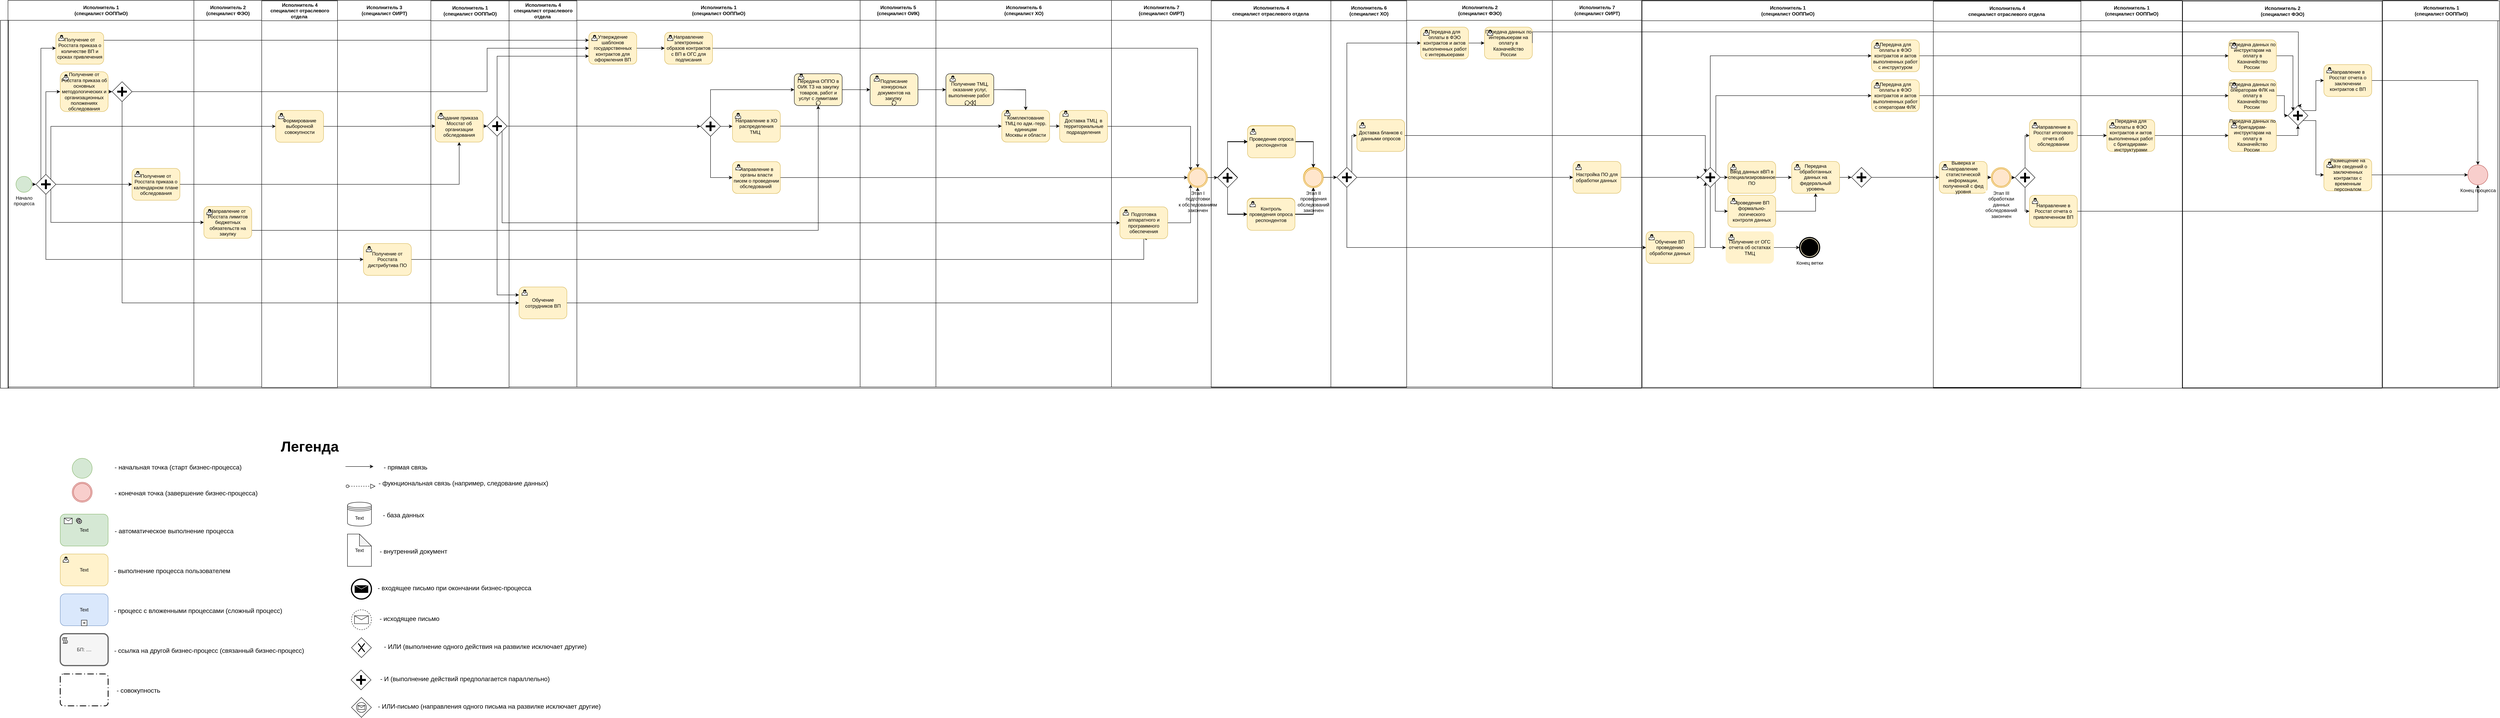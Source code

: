 <mxfile version="20.2.6" type="github">
  <diagram name="Page-1" id="74e2e168-ea6b-b213-b513-2b3c1d86103e">
    <mxGraphModel dx="3146" dy="823" grid="1" gridSize="10" guides="1" tooltips="1" connect="1" arrows="1" fold="1" page="1" pageScale="1" pageWidth="1100" pageHeight="850" background="none" math="0" shadow="0">
      <root>
        <mxCell id="0" />
        <mxCell id="1" parent="0" />
        <mxCell id="j_tfujGIEcSghfzUpASe-5" value="" style="swimlane;startSize=20;horizontal=0;" parent="1" vertex="1">
          <mxGeometry x="-100" y="81" width="6260" height="923" as="geometry" />
        </mxCell>
        <mxCell id="77e6c97f196da883-3" value="" style="swimlane;html=1;startSize=50;" parent="j_tfujGIEcSghfzUpASe-5" vertex="1">
          <mxGeometry x="19" y="-50" width="6241" height="973" as="geometry" />
        </mxCell>
        <mxCell id="DeZzkebcaPlcRsKcnzuW-565" style="edgeStyle=orthogonalEdgeStyle;rounded=0;orthogonalLoop=1;jettySize=auto;html=1;entryX=0;entryY=0.75;entryDx=0;entryDy=0;fontSize=8;exitX=0;exitY=0.5;exitDx=0;exitDy=0;" parent="77e6c97f196da883-3" source="0Hvv3SKLRr4mcYB0q2w4-166" target="DeZzkebcaPlcRsKcnzuW-52" edge="1">
          <mxGeometry relative="1" as="geometry">
            <mxPoint x="1321" y="437" as="sourcePoint" />
          </mxGeometry>
        </mxCell>
        <mxCell id="DeZzkebcaPlcRsKcnzuW-76" value="Направление в ХО распределения ТМЦ&amp;nbsp;&amp;nbsp;" style="html=1;whiteSpace=wrap;rounded=1;dropTarget=0;fillColor=#fff2cc;strokeColor=#d6b656;" parent="77e6c97f196da883-3" vertex="1">
          <mxGeometry x="1816" y="275.5" width="120" height="80" as="geometry" />
        </mxCell>
        <mxCell id="DeZzkebcaPlcRsKcnzuW-77" value="" style="html=1;shape=mxgraph.bpmn.user_task;outlineConnect=0;" parent="DeZzkebcaPlcRsKcnzuW-76" vertex="1">
          <mxGeometry width="14" height="14" relative="1" as="geometry">
            <mxPoint x="7" y="7" as="offset" />
          </mxGeometry>
        </mxCell>
        <mxCell id="DeZzkebcaPlcRsKcnzuW-89" style="edgeStyle=orthogonalEdgeStyle;rounded=0;orthogonalLoop=1;jettySize=auto;html=1;exitX=1;exitY=0.5;exitDx=0;exitDy=0;entryX=0;entryY=0.5;entryDx=0;entryDy=0;fontSize=14;" parent="77e6c97f196da883-3" source="DeZzkebcaPlcRsKcnzuW-87" target="DeZzkebcaPlcRsKcnzuW-76" edge="1">
          <mxGeometry relative="1" as="geometry">
            <mxPoint x="1931" y="316" as="sourcePoint" />
          </mxGeometry>
        </mxCell>
        <mxCell id="DeZzkebcaPlcRsKcnzuW-90" style="edgeStyle=orthogonalEdgeStyle;rounded=0;orthogonalLoop=1;jettySize=auto;html=1;exitX=0.5;exitY=0;exitDx=0;exitDy=0;entryX=0;entryY=0.5;entryDx=0;entryDy=0;fontSize=14;entryPerimeter=0;" parent="77e6c97f196da883-3" source="DeZzkebcaPlcRsKcnzuW-87" target="0Hvv3SKLRr4mcYB0q2w4-201" edge="1">
          <mxGeometry relative="1" as="geometry">
            <mxPoint x="1906" y="291" as="sourcePoint" />
          </mxGeometry>
        </mxCell>
        <mxCell id="DeZzkebcaPlcRsKcnzuW-87" value="" style="shape=mxgraph.bpmn.shape;html=1;verticalLabelPosition=bottom;labelBackgroundColor=#ffffff;verticalAlign=top;align=center;perimeter=rhombusPerimeter;background=gateway;outlineConnect=0;outline=none;symbol=parallelGw;" parent="77e6c97f196da883-3" vertex="1">
          <mxGeometry x="1736" y="291" width="50" height="50" as="geometry" />
        </mxCell>
        <mxCell id="DeZzkebcaPlcRsKcnzuW-105" style="edgeStyle=orthogonalEdgeStyle;rounded=0;orthogonalLoop=1;jettySize=auto;html=1;exitX=1;exitY=0.5;exitDx=0;exitDy=0;entryX=0;entryY=0.5;entryDx=0;entryDy=0;fontSize=8;strokeColor=#000000;fillColor=#FF3333;" parent="77e6c97f196da883-3" source="DeZzkebcaPlcRsKcnzuW-76" target="DeZzkebcaPlcRsKcnzuW-99" edge="1">
          <mxGeometry relative="1" as="geometry">
            <mxPoint x="2531" y="316" as="targetPoint" />
          </mxGeometry>
        </mxCell>
        <mxCell id="DeZzkebcaPlcRsKcnzuW-107" value="Доставка ТМЦ&amp;nbsp; в территориальные подразделения" style="html=1;whiteSpace=wrap;rounded=1;dropTarget=0;fillColor=#fff2cc;strokeColor=#d6b656;" parent="77e6c97f196da883-3" vertex="1">
          <mxGeometry x="2636" y="276" width="120" height="80" as="geometry" />
        </mxCell>
        <mxCell id="DeZzkebcaPlcRsKcnzuW-108" value="" style="html=1;shape=mxgraph.bpmn.user_task;outlineConnect=0;" parent="DeZzkebcaPlcRsKcnzuW-107" vertex="1">
          <mxGeometry width="14" height="14" relative="1" as="geometry">
            <mxPoint x="8" y="1" as="offset" />
          </mxGeometry>
        </mxCell>
        <mxCell id="DeZzkebcaPlcRsKcnzuW-109" style="edgeStyle=orthogonalEdgeStyle;rounded=0;orthogonalLoop=1;jettySize=auto;html=1;exitX=1;exitY=0.5;exitDx=0;exitDy=0;entryX=0;entryY=0.5;entryDx=0;entryDy=0;fontSize=8;" parent="77e6c97f196da883-3" source="DeZzkebcaPlcRsKcnzuW-99" target="DeZzkebcaPlcRsKcnzuW-107" edge="1">
          <mxGeometry relative="1" as="geometry" />
        </mxCell>
        <mxCell id="DeZzkebcaPlcRsKcnzuW-117" style="edgeStyle=orthogonalEdgeStyle;rounded=0;orthogonalLoop=1;jettySize=auto;html=1;exitX=0.5;exitY=1;exitDx=0;exitDy=0;entryX=0;entryY=0.5;entryDx=0;entryDy=0;fontSize=8;" parent="77e6c97f196da883-3" source="DeZzkebcaPlcRsKcnzuW-87" target="DeZzkebcaPlcRsKcnzuW-115" edge="1">
          <mxGeometry relative="1" as="geometry">
            <mxPoint x="1906" y="341" as="sourcePoint" />
          </mxGeometry>
        </mxCell>
        <mxCell id="DeZzkebcaPlcRsKcnzuW-127" style="edgeStyle=orthogonalEdgeStyle;rounded=0;orthogonalLoop=1;jettySize=auto;html=1;exitX=1;exitY=0.5;exitDx=0;exitDy=0;entryX=0.145;entryY=0.145;entryDx=0;entryDy=0;fontSize=8;entryPerimeter=0;" parent="77e6c97f196da883-3" source="DeZzkebcaPlcRsKcnzuW-107" target="qj3xKHwi3pGhEu9iXZL8-3" edge="1">
          <mxGeometry relative="1" as="geometry">
            <mxPoint x="3186" y="316" as="sourcePoint" />
            <mxPoint x="3126" y="420" as="targetPoint" />
          </mxGeometry>
        </mxCell>
        <mxCell id="DeZzkebcaPlcRsKcnzuW-122" style="edgeStyle=orthogonalEdgeStyle;rounded=0;orthogonalLoop=1;jettySize=auto;html=1;exitX=1;exitY=0.5;exitDx=0;exitDy=0;fontSize=8;entryX=0;entryY=0.5;entryDx=0;entryDy=0;" parent="77e6c97f196da883-3" source="DeZzkebcaPlcRsKcnzuW-115" target="qj3xKHwi3pGhEu9iXZL8-3" edge="1">
          <mxGeometry relative="1" as="geometry">
            <mxPoint x="3186" y="445.5" as="sourcePoint" />
          </mxGeometry>
        </mxCell>
        <mxCell id="DeZzkebcaPlcRsKcnzuW-220" style="edgeStyle=orthogonalEdgeStyle;rounded=0;orthogonalLoop=1;jettySize=auto;html=1;exitX=1;exitY=0.5;exitDx=0;exitDy=0;entryX=0;entryY=0.5;entryDx=0;entryDy=0;fontSize=8;" parent="77e6c97f196da883-3" source="j_tfujGIEcSghfzUpASe-23" target="DeZzkebcaPlcRsKcnzuW-219" edge="1">
          <mxGeometry relative="1" as="geometry" />
        </mxCell>
        <mxCell id="j_tfujGIEcSghfzUpASe-23" value="Начало&lt;br&gt;процесса" style="shape=mxgraph.bpmn.shape;html=1;verticalLabelPosition=bottom;labelBackgroundColor=#ffffff;verticalAlign=top;align=center;perimeter=ellipsePerimeter;outlineConnect=0;outline=standard;symbol=general;fillColor=#d5e8d4;strokeColor=#82b366;" parent="77e6c97f196da883-3" vertex="1">
          <mxGeometry x="20" y="441.5" width="40" height="40" as="geometry" />
        </mxCell>
        <mxCell id="DeZzkebcaPlcRsKcnzuW-238" style="edgeStyle=orthogonalEdgeStyle;rounded=0;orthogonalLoop=1;jettySize=auto;html=1;exitX=1;exitY=0.25;exitDx=0;exitDy=0;entryX=0;entryY=0.25;entryDx=0;entryDy=0;fontSize=8;strokeColor=#000000;" parent="77e6c97f196da883-3" source="DeZzkebcaPlcRsKcnzuW-209" target="DeZzkebcaPlcRsKcnzuW-52" edge="1">
          <mxGeometry relative="1" as="geometry">
            <Array as="points">
              <mxPoint x="561" y="100" />
              <mxPoint x="561" y="100" />
            </Array>
          </mxGeometry>
        </mxCell>
        <mxCell id="DeZzkebcaPlcRsKcnzuW-227" style="edgeStyle=orthogonalEdgeStyle;rounded=0;orthogonalLoop=1;jettySize=auto;html=1;entryX=0;entryY=0.5;entryDx=0;entryDy=0;fontSize=8;strokeColor=#000000;exitX=0.5;exitY=0;exitDx=0;exitDy=0;" parent="77e6c97f196da883-3" source="0Hvv3SKLRr4mcYB0q2w4-186" target="DeZzkebcaPlcRsKcnzuW-52" edge="1">
          <mxGeometry relative="1" as="geometry">
            <mxPoint x="361" y="229" as="sourcePoint" />
            <Array as="points">
              <mxPoint x="371" y="229" />
              <mxPoint x="1201" y="229" />
              <mxPoint x="1201" y="120" />
            </Array>
          </mxGeometry>
        </mxCell>
        <mxCell id="DeZzkebcaPlcRsKcnzuW-401" style="edgeStyle=orthogonalEdgeStyle;rounded=0;orthogonalLoop=1;jettySize=auto;html=1;entryX=0.5;entryY=1;entryDx=0;entryDy=0;fontSize=8;fillColor=#FF9999;strokeColor=#000000;exitX=1;exitY=0.75;exitDx=0;exitDy=0;entryPerimeter=0;" parent="77e6c97f196da883-3" source="0Hvv3SKLRr4mcYB0q2w4-52" target="0Hvv3SKLRr4mcYB0q2w4-201" edge="1">
          <mxGeometry relative="1" as="geometry">
            <mxPoint x="921" y="578" as="sourcePoint" />
          </mxGeometry>
        </mxCell>
        <mxCell id="DeZzkebcaPlcRsKcnzuW-551" style="edgeStyle=orthogonalEdgeStyle;rounded=0;orthogonalLoop=1;jettySize=auto;html=1;exitX=1;exitY=0.5;exitDx=0;exitDy=0;entryX=0.5;entryY=1;entryDx=0;entryDy=0;fontSize=8;strokeColor=#000000;" parent="77e6c97f196da883-3" source="DeZzkebcaPlcRsKcnzuW-217" edge="1">
          <mxGeometry relative="1" as="geometry">
            <Array as="points">
              <mxPoint x="2847" y="650" />
            </Array>
            <mxPoint x="1032" y="670" as="sourcePoint" />
            <mxPoint x="2846" y="597" as="targetPoint" />
          </mxGeometry>
        </mxCell>
        <mxCell id="DeZzkebcaPlcRsKcnzuW-221" style="edgeStyle=orthogonalEdgeStyle;rounded=0;orthogonalLoop=1;jettySize=auto;html=1;exitX=0.25;exitY=0.25;exitDx=0;exitDy=0;entryX=0;entryY=0.5;entryDx=0;entryDy=0;fontSize=8;exitPerimeter=0;" parent="77e6c97f196da883-3" source="DeZzkebcaPlcRsKcnzuW-219" target="DeZzkebcaPlcRsKcnzuW-209" edge="1">
          <mxGeometry relative="1" as="geometry" />
        </mxCell>
        <mxCell id="DeZzkebcaPlcRsKcnzuW-222" style="edgeStyle=orthogonalEdgeStyle;rounded=0;orthogonalLoop=1;jettySize=auto;html=1;exitX=1;exitY=0.5;exitDx=0;exitDy=0;entryX=0;entryY=0.5;entryDx=0;entryDy=0;fontSize=8;" parent="77e6c97f196da883-3" source="DeZzkebcaPlcRsKcnzuW-219" target="DeZzkebcaPlcRsKcnzuW-211" edge="1">
          <mxGeometry relative="1" as="geometry" />
        </mxCell>
        <mxCell id="DeZzkebcaPlcRsKcnzuW-225" style="edgeStyle=orthogonalEdgeStyle;rounded=0;orthogonalLoop=1;jettySize=auto;html=1;exitX=0.5;exitY=1;exitDx=0;exitDy=0;entryX=0;entryY=0.5;entryDx=0;entryDy=0;fontSize=8;" parent="77e6c97f196da883-3" source="DeZzkebcaPlcRsKcnzuW-219" target="DeZzkebcaPlcRsKcnzuW-217" edge="1">
          <mxGeometry relative="1" as="geometry" />
        </mxCell>
        <mxCell id="DeZzkebcaPlcRsKcnzuW-226" style="edgeStyle=orthogonalEdgeStyle;rounded=0;orthogonalLoop=1;jettySize=auto;html=1;exitX=0.75;exitY=0.75;exitDx=0;exitDy=0;exitPerimeter=0;entryX=0;entryY=0.5;entryDx=0;entryDy=0;fontSize=8;" parent="77e6c97f196da883-3" source="DeZzkebcaPlcRsKcnzuW-219" target="0Hvv3SKLRr4mcYB0q2w4-52" edge="1">
          <mxGeometry relative="1" as="geometry">
            <mxPoint x="625" y="558" as="targetPoint" />
            <Array as="points">
              <mxPoint x="108" y="557" />
            </Array>
          </mxGeometry>
        </mxCell>
        <mxCell id="qj3xKHwi3pGhEu9iXZL8-21" style="edgeStyle=orthogonalEdgeStyle;rounded=0;orthogonalLoop=1;jettySize=auto;html=1;entryX=0;entryY=0.5;entryDx=0;entryDy=0;strokeColor=#000000;fillColor=#FF3333;exitX=0.5;exitY=0;exitDx=0;exitDy=0;" parent="77e6c97f196da883-3" source="DeZzkebcaPlcRsKcnzuW-219" target="DeZzkebcaPlcRsKcnzuW-213" edge="1">
          <mxGeometry relative="1" as="geometry">
            <Array as="points">
              <mxPoint x="95" y="229" />
            </Array>
            <mxPoint x="108" y="449" as="sourcePoint" />
          </mxGeometry>
        </mxCell>
        <mxCell id="0Hvv3SKLRr4mcYB0q2w4-164" style="edgeStyle=orthogonalEdgeStyle;rounded=0;orthogonalLoop=1;jettySize=auto;html=1;exitX=0.75;exitY=0.25;exitDx=0;exitDy=0;exitPerimeter=0;entryX=0;entryY=0.5;entryDx=0;entryDy=0;" edge="1" parent="77e6c97f196da883-3" source="DeZzkebcaPlcRsKcnzuW-219" target="0Hvv3SKLRr4mcYB0q2w4-156">
          <mxGeometry relative="1" as="geometry">
            <Array as="points">
              <mxPoint x="108" y="316" />
            </Array>
          </mxGeometry>
        </mxCell>
        <mxCell id="DeZzkebcaPlcRsKcnzuW-219" value="" style="shape=mxgraph.bpmn.shape;html=1;verticalLabelPosition=bottom;labelBackgroundColor=#ffffff;verticalAlign=top;align=center;perimeter=rhombusPerimeter;background=gateway;outlineConnect=0;outline=none;symbol=parallelGw;" parent="77e6c97f196da883-3" vertex="1">
          <mxGeometry x="70" y="436.5" width="50" height="50" as="geometry" />
        </mxCell>
        <mxCell id="DeZzkebcaPlcRsKcnzuW-66" value="Исполнитель 1&lt;br&gt;(специалист ООППиО)" style="swimlane;html=1;startSize=50;" parent="77e6c97f196da883-3" vertex="1">
          <mxGeometry width="466" height="970" as="geometry" />
        </mxCell>
        <mxCell id="0Hvv3SKLRr4mcYB0q2w4-187" style="edgeStyle=orthogonalEdgeStyle;rounded=0;orthogonalLoop=1;jettySize=auto;html=1;exitX=1;exitY=0.5;exitDx=0;exitDy=0;strokeColor=#000000;" edge="1" parent="DeZzkebcaPlcRsKcnzuW-66" source="DeZzkebcaPlcRsKcnzuW-213" target="0Hvv3SKLRr4mcYB0q2w4-186">
          <mxGeometry relative="1" as="geometry" />
        </mxCell>
        <mxCell id="DeZzkebcaPlcRsKcnzuW-213" value="Получение от Росстата приказа об основных методологических и организационных положениях обследования" style="html=1;whiteSpace=wrap;rounded=1;dropTarget=0;fillColor=#fff2cc;strokeColor=#d6b656;" parent="DeZzkebcaPlcRsKcnzuW-66" vertex="1">
          <mxGeometry x="131" y="179" width="120" height="100" as="geometry" />
        </mxCell>
        <mxCell id="DeZzkebcaPlcRsKcnzuW-214" value="" style="html=1;shape=mxgraph.bpmn.user_task;outlineConnect=0;" parent="DeZzkebcaPlcRsKcnzuW-213" vertex="1">
          <mxGeometry width="14" height="14" relative="1" as="geometry">
            <mxPoint x="7" y="7" as="offset" />
          </mxGeometry>
        </mxCell>
        <mxCell id="DeZzkebcaPlcRsKcnzuW-211" value="Получение от Росстата приказа о календарном плане обследования" style="html=1;whiteSpace=wrap;rounded=1;dropTarget=0;fillColor=#fff2cc;strokeColor=#d6b656;" parent="DeZzkebcaPlcRsKcnzuW-66" vertex="1">
          <mxGeometry x="311" y="421.5" width="120" height="80" as="geometry" />
        </mxCell>
        <mxCell id="DeZzkebcaPlcRsKcnzuW-212" value="" style="html=1;shape=mxgraph.bpmn.user_task;outlineConnect=0;" parent="DeZzkebcaPlcRsKcnzuW-211" vertex="1">
          <mxGeometry width="14" height="14" relative="1" as="geometry">
            <mxPoint x="7" y="7" as="offset" />
          </mxGeometry>
        </mxCell>
        <mxCell id="DeZzkebcaPlcRsKcnzuW-209" value="Получение от Росстата приказа о количестве ВП и сроках привлечения" style="html=1;whiteSpace=wrap;rounded=1;dropTarget=0;fillColor=#fff2cc;strokeColor=#d6b656;" parent="DeZzkebcaPlcRsKcnzuW-66" vertex="1">
          <mxGeometry x="120" y="80" width="120" height="80" as="geometry" />
        </mxCell>
        <mxCell id="DeZzkebcaPlcRsKcnzuW-210" value="" style="html=1;shape=mxgraph.bpmn.user_task;outlineConnect=0;" parent="DeZzkebcaPlcRsKcnzuW-209" vertex="1">
          <mxGeometry width="14" height="14" relative="1" as="geometry">
            <mxPoint x="7" y="7" as="offset" />
          </mxGeometry>
        </mxCell>
        <mxCell id="0Hvv3SKLRr4mcYB0q2w4-186" value="" style="shape=mxgraph.bpmn.shape;html=1;verticalLabelPosition=bottom;labelBackgroundColor=#ffffff;verticalAlign=top;align=center;perimeter=rhombusPerimeter;background=gateway;outlineConnect=0;outline=none;symbol=parallelGw;direction=south;" vertex="1" parent="DeZzkebcaPlcRsKcnzuW-66">
          <mxGeometry x="261" y="204" width="50" height="50" as="geometry" />
        </mxCell>
        <mxCell id="DeZzkebcaPlcRsKcnzuW-248" value="Исполнитель 3&lt;br&gt;(специалист ОИРТ)" style="swimlane;html=1;startSize=50;" parent="77e6c97f196da883-3" vertex="1">
          <mxGeometry x="826" width="234" height="970" as="geometry" />
        </mxCell>
        <mxCell id="DeZzkebcaPlcRsKcnzuW-217" value="Получение от Росстата дистрибутива ПО" style="html=1;whiteSpace=wrap;rounded=1;dropTarget=0;fillColor=#fff2cc;strokeColor=#d6b656;" parent="DeZzkebcaPlcRsKcnzuW-248" vertex="1">
          <mxGeometry x="65" y="610" width="120" height="80" as="geometry" />
        </mxCell>
        <mxCell id="DeZzkebcaPlcRsKcnzuW-218" value="" style="html=1;shape=mxgraph.bpmn.user_task;outlineConnect=0;" parent="DeZzkebcaPlcRsKcnzuW-217" vertex="1">
          <mxGeometry width="14" height="14" relative="1" as="geometry">
            <mxPoint x="7" y="7" as="offset" />
          </mxGeometry>
        </mxCell>
        <mxCell id="DeZzkebcaPlcRsKcnzuW-253" value="Исполнитель 1&lt;br&gt;(специалист ООППиО)" style="swimlane;html=1;startSize=50;" parent="77e6c97f196da883-3" vertex="1">
          <mxGeometry x="1426" width="710" height="970" as="geometry" />
        </mxCell>
        <mxCell id="DeZzkebcaPlcRsKcnzuW-73" value="Направление электронных образов контрактов с ВП в ОГС для подписания" style="html=1;whiteSpace=wrap;rounded=1;dropTarget=0;fillColor=#fff2cc;strokeColor=#d6b656;" parent="DeZzkebcaPlcRsKcnzuW-253" vertex="1">
          <mxGeometry x="220" y="80" width="120" height="80" as="geometry" />
        </mxCell>
        <mxCell id="DeZzkebcaPlcRsKcnzuW-74" value="" style="html=1;shape=mxgraph.bpmn.user_task;outlineConnect=0;" parent="DeZzkebcaPlcRsKcnzuW-73" vertex="1">
          <mxGeometry width="14" height="14" relative="1" as="geometry">
            <mxPoint x="7" y="7" as="offset" />
          </mxGeometry>
        </mxCell>
        <mxCell id="DeZzkebcaPlcRsKcnzuW-52" value="Утверждение шаблонов государственных контрактов для оформления ВП" style="html=1;whiteSpace=wrap;rounded=1;dropTarget=0;fillColor=#fff2cc;strokeColor=#d6b656;" parent="DeZzkebcaPlcRsKcnzuW-253" vertex="1">
          <mxGeometry x="30" y="80" width="120" height="80" as="geometry" />
        </mxCell>
        <mxCell id="DeZzkebcaPlcRsKcnzuW-53" value="" style="html=1;shape=mxgraph.bpmn.user_task;outlineConnect=0;" parent="DeZzkebcaPlcRsKcnzuW-52" vertex="1">
          <mxGeometry width="14" height="14" relative="1" as="geometry">
            <mxPoint x="7" y="7" as="offset" />
          </mxGeometry>
        </mxCell>
        <mxCell id="DeZzkebcaPlcRsKcnzuW-252" style="edgeStyle=orthogonalEdgeStyle;rounded=0;orthogonalLoop=1;jettySize=auto;html=1;exitX=1;exitY=0.5;exitDx=0;exitDy=0;entryX=0;entryY=0.5;entryDx=0;entryDy=0;fontSize=8;" parent="DeZzkebcaPlcRsKcnzuW-253" source="DeZzkebcaPlcRsKcnzuW-52" target="DeZzkebcaPlcRsKcnzuW-73" edge="1">
          <mxGeometry relative="1" as="geometry" />
        </mxCell>
        <mxCell id="DeZzkebcaPlcRsKcnzuW-115" value="Направление в органы власти писем о проведении обследований&amp;nbsp;" style="html=1;whiteSpace=wrap;rounded=1;dropTarget=0;fillColor=#fff2cc;strokeColor=#d6b656;" parent="DeZzkebcaPlcRsKcnzuW-253" vertex="1">
          <mxGeometry x="390" y="404.5" width="120" height="80" as="geometry" />
        </mxCell>
        <mxCell id="DeZzkebcaPlcRsKcnzuW-116" value="" style="html=1;shape=mxgraph.bpmn.user_task;outlineConnect=0;" parent="DeZzkebcaPlcRsKcnzuW-115" vertex="1">
          <mxGeometry width="14" height="14" relative="1" as="geometry">
            <mxPoint x="8" y="7" as="offset" />
          </mxGeometry>
        </mxCell>
        <mxCell id="DeZzkebcaPlcRsKcnzuW-402" value="Исполнитель 5&lt;br&gt;(специалист ОИК)" style="swimlane;html=1;startSize=50;" parent="77e6c97f196da883-3" vertex="1">
          <mxGeometry x="2136" width="190" height="970" as="geometry" />
        </mxCell>
        <mxCell id="DeZzkebcaPlcRsKcnzuW-548" value="Исполнитель 6&lt;br&gt;(специалист ХО)" style="swimlane;html=1;startSize=50;" parent="77e6c97f196da883-3" vertex="1">
          <mxGeometry x="2326" width="440" height="970" as="geometry" />
        </mxCell>
        <mxCell id="DeZzkebcaPlcRsKcnzuW-99" value="Комплектование ТМЦ по адм.-терр. единицам Москвы и области" style="html=1;whiteSpace=wrap;rounded=1;dropTarget=0;fillColor=#fff2cc;strokeColor=#d6b656;" parent="DeZzkebcaPlcRsKcnzuW-548" vertex="1">
          <mxGeometry x="165" y="275.5" width="120" height="80" as="geometry" />
        </mxCell>
        <mxCell id="DeZzkebcaPlcRsKcnzuW-100" value="" style="html=1;shape=mxgraph.bpmn.user_task;outlineConnect=0;" parent="DeZzkebcaPlcRsKcnzuW-99" vertex="1">
          <mxGeometry width="14" height="14" relative="1" as="geometry">
            <mxPoint x="7" y="7" as="offset" />
          </mxGeometry>
        </mxCell>
        <mxCell id="DeZzkebcaPlcRsKcnzuW-104" style="edgeStyle=orthogonalEdgeStyle;rounded=0;orthogonalLoop=1;jettySize=auto;html=1;exitX=1;exitY=0.5;exitDx=0;exitDy=0;entryX=0.5;entryY=0;entryDx=0;entryDy=0;fontSize=8;" parent="DeZzkebcaPlcRsKcnzuW-548" target="DeZzkebcaPlcRsKcnzuW-99" edge="1">
          <mxGeometry relative="1" as="geometry">
            <mxPoint x="230" y="291" as="targetPoint" />
            <mxPoint x="151" y="224" as="sourcePoint" />
          </mxGeometry>
        </mxCell>
        <mxCell id="DeZzkebcaPlcRsKcnzuW-552" value="Исполнитель 7&lt;br&gt;(специалист ОИРТ)" style="swimlane;html=1;startSize=50;" parent="77e6c97f196da883-3" vertex="1">
          <mxGeometry x="2766" width="250" height="970" as="geometry" />
        </mxCell>
        <mxCell id="DeZzkebcaPlcRsKcnzuW-228" value="Подготовка аппаратного и программного обеспечения" style="html=1;whiteSpace=wrap;rounded=1;dropTarget=0;fillColor=#fff2cc;strokeColor=#d6b656;" parent="DeZzkebcaPlcRsKcnzuW-552" vertex="1">
          <mxGeometry x="21" y="518" width="120" height="80" as="geometry" />
        </mxCell>
        <mxCell id="DeZzkebcaPlcRsKcnzuW-229" value="" style="html=1;shape=mxgraph.bpmn.user_task;outlineConnect=0;" parent="DeZzkebcaPlcRsKcnzuW-228" vertex="1">
          <mxGeometry width="14" height="14" relative="1" as="geometry">
            <mxPoint x="8" y="7" as="offset" />
          </mxGeometry>
        </mxCell>
        <mxCell id="qj3xKHwi3pGhEu9iXZL8-3" value="Этап I&lt;br&gt;подготовки &lt;br&gt;к обследованиям &lt;br&gt;закончен" style="shape=mxgraph.bpmn.shape;html=1;verticalLabelPosition=bottom;labelBackgroundColor=#ffffff;verticalAlign=top;align=center;perimeter=ellipsePerimeter;outlineConnect=0;outline=throwing;symbol=general;fillColor=#ffe6cc;strokeColor=#d79b00;" parent="DeZzkebcaPlcRsKcnzuW-552" vertex="1">
          <mxGeometry x="191" y="419.5" width="50" height="50" as="geometry" />
        </mxCell>
        <mxCell id="DeZzkebcaPlcRsKcnzuW-243" style="edgeStyle=orthogonalEdgeStyle;rounded=0;orthogonalLoop=1;jettySize=auto;html=1;fontSize=8;entryX=0.145;entryY=0.855;entryDx=0;entryDy=0;entryPerimeter=0;" parent="DeZzkebcaPlcRsKcnzuW-552" source="DeZzkebcaPlcRsKcnzuW-228" target="qj3xKHwi3pGhEu9iXZL8-3" edge="1">
          <mxGeometry relative="1" as="geometry">
            <mxPoint x="420" y="560" as="sourcePoint" />
          </mxGeometry>
        </mxCell>
        <mxCell id="0Hvv3SKLRr4mcYB0q2w4-20" value="Исполнитель 1&lt;br&gt;(специалист ООППиО)" style="swimlane;html=1;startSize=50;" vertex="1" parent="DeZzkebcaPlcRsKcnzuW-552">
          <mxGeometry x="-1340" width="710" height="970" as="geometry" />
        </mxCell>
        <mxCell id="0Hvv3SKLRr4mcYB0q2w4-21" value="Направление электронных образов контрактов с ВП в ОГС для подписания" style="html=1;whiteSpace=wrap;rounded=1;dropTarget=0;fillColor=#fff2cc;strokeColor=#d6b656;" vertex="1" parent="0Hvv3SKLRr4mcYB0q2w4-20">
          <mxGeometry x="220" y="80" width="120" height="80" as="geometry" />
        </mxCell>
        <mxCell id="0Hvv3SKLRr4mcYB0q2w4-22" value="" style="html=1;shape=mxgraph.bpmn.user_task;outlineConnect=0;" vertex="1" parent="0Hvv3SKLRr4mcYB0q2w4-21">
          <mxGeometry width="14" height="14" relative="1" as="geometry">
            <mxPoint x="7" y="7" as="offset" />
          </mxGeometry>
        </mxCell>
        <mxCell id="0Hvv3SKLRr4mcYB0q2w4-23" value="Утверждение шаблонов государственных контрактов для оформления ВП" style="html=1;whiteSpace=wrap;rounded=1;dropTarget=0;fillColor=#fff2cc;strokeColor=#d6b656;" vertex="1" parent="0Hvv3SKLRr4mcYB0q2w4-20">
          <mxGeometry x="30" y="80" width="120" height="80" as="geometry" />
        </mxCell>
        <mxCell id="0Hvv3SKLRr4mcYB0q2w4-24" value="" style="html=1;shape=mxgraph.bpmn.user_task;outlineConnect=0;" vertex="1" parent="0Hvv3SKLRr4mcYB0q2w4-23">
          <mxGeometry width="14" height="14" relative="1" as="geometry">
            <mxPoint x="7" y="7" as="offset" />
          </mxGeometry>
        </mxCell>
        <mxCell id="0Hvv3SKLRr4mcYB0q2w4-25" style="edgeStyle=orthogonalEdgeStyle;rounded=0;orthogonalLoop=1;jettySize=auto;html=1;exitX=1;exitY=0.5;exitDx=0;exitDy=0;entryX=0;entryY=0.5;entryDx=0;entryDy=0;fontSize=8;" edge="1" parent="0Hvv3SKLRr4mcYB0q2w4-20" source="0Hvv3SKLRr4mcYB0q2w4-23" target="0Hvv3SKLRr4mcYB0q2w4-21">
          <mxGeometry relative="1" as="geometry" />
        </mxCell>
        <mxCell id="0Hvv3SKLRr4mcYB0q2w4-26" value="Направление в органы власти писем о проведении обследований&amp;nbsp;" style="html=1;whiteSpace=wrap;rounded=1;dropTarget=0;fillColor=#fff2cc;strokeColor=#d6b656;" vertex="1" parent="0Hvv3SKLRr4mcYB0q2w4-20">
          <mxGeometry x="390" y="404.5" width="120" height="80" as="geometry" />
        </mxCell>
        <mxCell id="0Hvv3SKLRr4mcYB0q2w4-27" value="" style="html=1;shape=mxgraph.bpmn.user_task;outlineConnect=0;" vertex="1" parent="0Hvv3SKLRr4mcYB0q2w4-26">
          <mxGeometry width="14" height="14" relative="1" as="geometry">
            <mxPoint x="8" y="7" as="offset" />
          </mxGeometry>
        </mxCell>
        <mxCell id="0Hvv3SKLRr4mcYB0q2w4-201" value="Передача ОППО в ОИК ТЗ на закупку товаров, работ и услуг с лимитами" style="points=[[0.25,0,0],[0.5,0,0],[0.75,0,0],[1,0.25,0],[1,0.5,0],[1,0.75,0],[0.75,1,0],[0.5,1,0],[0.25,1,0],[0,0.75,0],[0,0.5,0],[0,0.25,0]];shape=mxgraph.bpmn.task;whiteSpace=wrap;rectStyle=rounded;size=10;taskMarker=abstract;isLoopStandard=1;fillColor=#FFF2CC;" vertex="1" parent="0Hvv3SKLRr4mcYB0q2w4-20">
          <mxGeometry x="545" y="184" width="120" height="80" as="geometry" />
        </mxCell>
        <mxCell id="0Hvv3SKLRr4mcYB0q2w4-208" value="" style="html=1;shape=mxgraph.bpmn.user_task;outlineConnect=0;" vertex="1" parent="0Hvv3SKLRr4mcYB0q2w4-20">
          <mxGeometry x="555" y="184" width="14" height="14" as="geometry" />
        </mxCell>
        <mxCell id="0Hvv3SKLRr4mcYB0q2w4-28" value="Исполнитель 5&lt;br&gt;(специалист ОИК)" style="swimlane;html=1;startSize=50;" vertex="1" parent="DeZzkebcaPlcRsKcnzuW-552">
          <mxGeometry x="-630" width="190" height="970" as="geometry" />
        </mxCell>
        <mxCell id="0Hvv3SKLRr4mcYB0q2w4-204" value="Подписание конкурсных документов на закупку " style="points=[[0.25,0,0],[0.5,0,0],[0.75,0,0],[1,0.25,0],[1,0.5,0],[1,0.75,0],[0.75,1,0],[0.5,1,0],[0.25,1,0],[0,0.75,0],[0,0.5,0],[0,0.25,0]];shape=mxgraph.bpmn.task;whiteSpace=wrap;rectStyle=rounded;size=10;taskMarker=abstract;isLoopStandard=1;fillColor=#FFF2CC;" vertex="1" parent="0Hvv3SKLRr4mcYB0q2w4-28">
          <mxGeometry x="25" y="184" width="120" height="80" as="geometry" />
        </mxCell>
        <mxCell id="0Hvv3SKLRr4mcYB0q2w4-207" value="" style="html=1;shape=mxgraph.bpmn.user_task;outlineConnect=0;" vertex="1" parent="0Hvv3SKLRr4mcYB0q2w4-28">
          <mxGeometry x="35" y="189" width="14" height="14" as="geometry" />
        </mxCell>
        <mxCell id="0Hvv3SKLRr4mcYB0q2w4-31" value="Исполнитель 6&lt;br&gt;(специалист ХО)" style="swimlane;html=1;startSize=50;" vertex="1" parent="DeZzkebcaPlcRsKcnzuW-552">
          <mxGeometry x="-440" width="440" height="970" as="geometry" />
        </mxCell>
        <mxCell id="0Hvv3SKLRr4mcYB0q2w4-32" value="Комплектование ТМЦ по адм.-терр. единицам &lt;br&gt;Москвы и области" style="html=1;whiteSpace=wrap;rounded=1;dropTarget=0;fillColor=#fff2cc;strokeColor=#d6b656;" vertex="1" parent="0Hvv3SKLRr4mcYB0q2w4-31">
          <mxGeometry x="165" y="275.5" width="120" height="80" as="geometry" />
        </mxCell>
        <mxCell id="0Hvv3SKLRr4mcYB0q2w4-33" value="" style="html=1;shape=mxgraph.bpmn.user_task;outlineConnect=0;" vertex="1" parent="0Hvv3SKLRr4mcYB0q2w4-32">
          <mxGeometry width="14" height="14" relative="1" as="geometry">
            <mxPoint x="7" as="offset" />
          </mxGeometry>
        </mxCell>
        <mxCell id="0Hvv3SKLRr4mcYB0q2w4-36" style="edgeStyle=orthogonalEdgeStyle;rounded=0;orthogonalLoop=1;jettySize=auto;html=1;exitX=1;exitY=0.5;exitDx=0;exitDy=0;entryX=0.5;entryY=0;entryDx=0;entryDy=0;fontSize=8;exitPerimeter=0;" edge="1" parent="0Hvv3SKLRr4mcYB0q2w4-31" source="0Hvv3SKLRr4mcYB0q2w4-199" target="0Hvv3SKLRr4mcYB0q2w4-32">
          <mxGeometry relative="1" as="geometry">
            <mxPoint x="230" y="291" as="targetPoint" />
            <mxPoint x="151" y="224" as="sourcePoint" />
          </mxGeometry>
        </mxCell>
        <mxCell id="0Hvv3SKLRr4mcYB0q2w4-199" value="Получение ТМЦ, оказание услуг, выполнение работ " style="points=[[0.25,0,0],[0.5,0,0],[0.75,0,0],[1,0.25,0],[1,0.5,0],[1,0.75,0],[0.75,1,0],[0.5,1,0],[0.25,1,0],[0,0.75,0],[0,0.5,0],[0,0.25,0]];shape=mxgraph.bpmn.task;whiteSpace=wrap;rectStyle=rounded;size=10;taskMarker=abstract;isLoopComp=1;isLoopStandard=1;fillColor=#FFF2CC;" vertex="1" parent="0Hvv3SKLRr4mcYB0q2w4-31">
          <mxGeometry x="25" y="184" width="120" height="80" as="geometry" />
        </mxCell>
        <mxCell id="0Hvv3SKLRr4mcYB0q2w4-206" value="" style="html=1;shape=mxgraph.bpmn.user_task;outlineConnect=0;" vertex="1" parent="0Hvv3SKLRr4mcYB0q2w4-31">
          <mxGeometry x="35" y="189" width="14" height="14" as="geometry" />
        </mxCell>
        <mxCell id="0Hvv3SKLRr4mcYB0q2w4-203" style="edgeStyle=orthogonalEdgeStyle;rounded=0;orthogonalLoop=1;jettySize=auto;html=1;exitX=1;exitY=0.5;exitDx=0;exitDy=0;exitPerimeter=0;strokeColor=#000000;" edge="1" parent="DeZzkebcaPlcRsKcnzuW-552" source="0Hvv3SKLRr4mcYB0q2w4-201" target="0Hvv3SKLRr4mcYB0q2w4-204">
          <mxGeometry relative="1" as="geometry">
            <mxPoint x="-605" y="224" as="targetPoint" />
          </mxGeometry>
        </mxCell>
        <mxCell id="0Hvv3SKLRr4mcYB0q2w4-205" style="edgeStyle=orthogonalEdgeStyle;rounded=0;orthogonalLoop=1;jettySize=auto;html=1;exitX=1;exitY=0.5;exitDx=0;exitDy=0;exitPerimeter=0;entryX=0;entryY=0.5;entryDx=0;entryDy=0;entryPerimeter=0;strokeColor=#000000;" edge="1" parent="DeZzkebcaPlcRsKcnzuW-552" source="0Hvv3SKLRr4mcYB0q2w4-204" target="0Hvv3SKLRr4mcYB0q2w4-199">
          <mxGeometry relative="1" as="geometry" />
        </mxCell>
        <mxCell id="DeZzkebcaPlcRsKcnzuW-566" style="edgeStyle=orthogonalEdgeStyle;rounded=0;orthogonalLoop=1;jettySize=auto;html=1;exitX=1;exitY=0.5;exitDx=0;exitDy=0;fontSize=8;" parent="77e6c97f196da883-3" source="DeZzkebcaPlcRsKcnzuW-73" target="qj3xKHwi3pGhEu9iXZL8-3" edge="1">
          <mxGeometry relative="1" as="geometry" />
        </mxCell>
        <mxCell id="DeZzkebcaPlcRsKcnzuW-567" value="Исполнитель 4&lt;br&gt;специалист отраслевого отдела&amp;nbsp;" style="swimlane;html=1;startSize=50;" parent="77e6c97f196da883-3" vertex="1">
          <mxGeometry x="3016" width="300" height="970" as="geometry" />
        </mxCell>
        <mxCell id="qj3xKHwi3pGhEu9iXZL8-8" value="Этап II&lt;br&gt;проведения &lt;br&gt;обследований&lt;br&gt;закончен" style="shape=mxgraph.bpmn.shape;html=1;verticalLabelPosition=bottom;labelBackgroundColor=#ffffff;verticalAlign=top;align=center;perimeter=ellipsePerimeter;outlineConnect=0;outline=throwing;symbol=general;fillColor=#ffe6cc;strokeColor=#d79b00;" parent="DeZzkebcaPlcRsKcnzuW-567" vertex="1">
          <mxGeometry x="231" y="419" width="50" height="50" as="geometry" />
        </mxCell>
        <mxCell id="qj3xKHwi3pGhEu9iXZL8-15" style="edgeStyle=orthogonalEdgeStyle;rounded=0;orthogonalLoop=1;jettySize=auto;html=1;exitX=1;exitY=0.5;exitDx=0;exitDy=0;strokeColor=#000000;fillColor=#FF3333;" parent="DeZzkebcaPlcRsKcnzuW-567" source="DeZzkebcaPlcRsKcnzuW-118" target="qj3xKHwi3pGhEu9iXZL8-8" edge="1">
          <mxGeometry relative="1" as="geometry" />
        </mxCell>
        <mxCell id="DeZzkebcaPlcRsKcnzuW-118" value="Проведение опроса респондентов" style="html=1;whiteSpace=wrap;rounded=1;dropTarget=0;fillColor=#fff2cc;strokeColor=#d6b656;" parent="DeZzkebcaPlcRsKcnzuW-567" vertex="1">
          <mxGeometry x="91" y="314" width="120" height="80" as="geometry" />
        </mxCell>
        <mxCell id="DeZzkebcaPlcRsKcnzuW-119" value="" style="html=1;shape=mxgraph.bpmn.user_task;outlineConnect=0;" parent="DeZzkebcaPlcRsKcnzuW-118" vertex="1">
          <mxGeometry width="14" height="14" relative="1" as="geometry">
            <mxPoint x="7" y="7" as="offset" />
          </mxGeometry>
        </mxCell>
        <mxCell id="qj3xKHwi3pGhEu9iXZL8-14" style="edgeStyle=orthogonalEdgeStyle;rounded=0;orthogonalLoop=1;jettySize=auto;html=1;exitX=1;exitY=0.5;exitDx=0;exitDy=0;entryX=0.5;entryY=1;entryDx=0;entryDy=0;strokeColor=#000000;fillColor=#FF3333;" parent="DeZzkebcaPlcRsKcnzuW-567" source="DeZzkebcaPlcRsKcnzuW-131" target="qj3xKHwi3pGhEu9iXZL8-8" edge="1">
          <mxGeometry relative="1" as="geometry" />
        </mxCell>
        <mxCell id="DeZzkebcaPlcRsKcnzuW-131" value="Контроль проведения опроса респондентов" style="html=1;whiteSpace=wrap;rounded=1;dropTarget=0;fillColor=#fff2cc;strokeColor=#d6b656;" parent="DeZzkebcaPlcRsKcnzuW-567" vertex="1">
          <mxGeometry x="90" y="496" width="120" height="80" as="geometry" />
        </mxCell>
        <mxCell id="DeZzkebcaPlcRsKcnzuW-132" value="" style="html=1;shape=mxgraph.bpmn.user_task;outlineConnect=0;" parent="DeZzkebcaPlcRsKcnzuW-131" vertex="1">
          <mxGeometry width="14" height="14" relative="1" as="geometry">
            <mxPoint x="7" y="7" as="offset" />
          </mxGeometry>
        </mxCell>
        <mxCell id="qj3xKHwi3pGhEu9iXZL8-12" style="edgeStyle=orthogonalEdgeStyle;rounded=0;orthogonalLoop=1;jettySize=auto;html=1;exitX=0.5;exitY=0;exitDx=0;exitDy=0;entryX=0;entryY=0.5;entryDx=0;entryDy=0;strokeColor=#000000;fillColor=#FF3333;" parent="DeZzkebcaPlcRsKcnzuW-567" source="qj3xKHwi3pGhEu9iXZL8-10" target="DeZzkebcaPlcRsKcnzuW-118" edge="1">
          <mxGeometry relative="1" as="geometry" />
        </mxCell>
        <mxCell id="qj3xKHwi3pGhEu9iXZL8-13" style="edgeStyle=orthogonalEdgeStyle;rounded=0;orthogonalLoop=1;jettySize=auto;html=1;exitX=0.5;exitY=1;exitDx=0;exitDy=0;entryX=0;entryY=0.5;entryDx=0;entryDy=0;strokeColor=#000000;fillColor=#FF3333;" parent="DeZzkebcaPlcRsKcnzuW-567" source="qj3xKHwi3pGhEu9iXZL8-10" target="DeZzkebcaPlcRsKcnzuW-131" edge="1">
          <mxGeometry relative="1" as="geometry" />
        </mxCell>
        <mxCell id="qj3xKHwi3pGhEu9iXZL8-10" value="" style="shape=mxgraph.bpmn.shape;html=1;verticalLabelPosition=bottom;labelBackgroundColor=#ffffff;verticalAlign=top;align=center;perimeter=rhombusPerimeter;background=gateway;outlineConnect=0;outline=none;symbol=parallelGw;" parent="DeZzkebcaPlcRsKcnzuW-567" vertex="1">
          <mxGeometry x="16" y="419" width="50" height="50" as="geometry" />
        </mxCell>
        <mxCell id="DeZzkebcaPlcRsKcnzuW-571" value="Исполнитель 6&lt;br&gt;(специалист ХО)" style="swimlane;html=1;startSize=50;" parent="77e6c97f196da883-3" vertex="1">
          <mxGeometry x="3316" width="190" height="970" as="geometry" />
        </mxCell>
        <mxCell id="DeZzkebcaPlcRsKcnzuW-575" value="Исполнитель 1&lt;br&gt;(специалист ООППиО)" style="swimlane;html=1;startSize=50;" parent="DeZzkebcaPlcRsKcnzuW-571" vertex="1">
          <mxGeometry x="780" y="1" width="730" height="970" as="geometry" />
        </mxCell>
        <mxCell id="0Hvv3SKLRr4mcYB0q2w4-403" style="edgeStyle=orthogonalEdgeStyle;rounded=0;orthogonalLoop=1;jettySize=auto;html=1;exitX=1;exitY=0.5;exitDx=0;exitDy=0;entryX=0;entryY=0.5;entryDx=0;entryDy=0;entryPerimeter=0;strokeColor=#000000;" edge="1" parent="DeZzkebcaPlcRsKcnzuW-575" source="DeZzkebcaPlcRsKcnzuW-198" target="0Hvv3SKLRr4mcYB0q2w4-401">
          <mxGeometry relative="1" as="geometry" />
        </mxCell>
        <mxCell id="DeZzkebcaPlcRsKcnzuW-198" value="Получение от ОГС отчета об остатках ТМЦ" style="html=1;whiteSpace=wrap;rounded=1;dropTarget=0;fillColor=#FFF2CC;strokeColor=#FFF2CC;" parent="DeZzkebcaPlcRsKcnzuW-575" vertex="1">
          <mxGeometry x="210" y="579" width="120" height="80" as="geometry" />
        </mxCell>
        <mxCell id="DeZzkebcaPlcRsKcnzuW-199" value="" style="html=1;shape=mxgraph.bpmn.user_task;outlineConnect=0;" parent="DeZzkebcaPlcRsKcnzuW-198" vertex="1">
          <mxGeometry width="14" height="14" relative="1" as="geometry">
            <mxPoint x="7" y="7" as="offset" />
          </mxGeometry>
        </mxCell>
        <mxCell id="0Hvv3SKLRr4mcYB0q2w4-105" value="Исполнитель 1&lt;br&gt;(специалист ООППиО)" style="swimlane;html=1;startSize=50;" vertex="1" parent="DeZzkebcaPlcRsKcnzuW-575">
          <mxGeometry width="730" height="970" as="geometry" />
        </mxCell>
        <mxCell id="0Hvv3SKLRr4mcYB0q2w4-116" value="" style="shape=mxgraph.bpmn.shape;html=1;verticalLabelPosition=bottom;labelBackgroundColor=#ffffff;verticalAlign=top;align=center;perimeter=rhombusPerimeter;background=gateway;outlineConnect=0;outline=none;symbol=parallelGw;" vertex="1" parent="0Hvv3SKLRr4mcYB0q2w4-105">
          <mxGeometry x="525" y="418" width="50" height="50" as="geometry" />
        </mxCell>
        <mxCell id="DeZzkebcaPlcRsKcnzuW-145" value="Обучение ВП проведению обработки данных" style="html=1;whiteSpace=wrap;rounded=1;dropTarget=0;fillColor=#fff2cc;strokeColor=#d6b656;" parent="0Hvv3SKLRr4mcYB0q2w4-105" vertex="1">
          <mxGeometry x="10" y="579" width="120" height="80" as="geometry" />
        </mxCell>
        <mxCell id="DeZzkebcaPlcRsKcnzuW-146" value="" style="html=1;shape=mxgraph.bpmn.user_task;outlineConnect=0;" parent="DeZzkebcaPlcRsKcnzuW-145" vertex="1">
          <mxGeometry width="14" height="14" relative="1" as="geometry">
            <mxPoint x="7" y="7" as="offset" />
          </mxGeometry>
        </mxCell>
        <mxCell id="0Hvv3SKLRr4mcYB0q2w4-387" style="edgeStyle=orthogonalEdgeStyle;rounded=0;orthogonalLoop=1;jettySize=auto;html=1;exitX=1;exitY=0.5;exitDx=0;exitDy=0;entryX=0;entryY=0.5;entryDx=0;entryDy=0;strokeColor=#000000;" edge="1" parent="0Hvv3SKLRr4mcYB0q2w4-105" source="DeZzkebcaPlcRsKcnzuW-155" target="DeZzkebcaPlcRsKcnzuW-153">
          <mxGeometry relative="1" as="geometry" />
        </mxCell>
        <mxCell id="0Hvv3SKLRr4mcYB0q2w4-396" style="edgeStyle=orthogonalEdgeStyle;rounded=0;orthogonalLoop=1;jettySize=auto;html=1;exitX=0.75;exitY=0.25;exitDx=0;exitDy=0;exitPerimeter=0;entryX=0;entryY=0.5;entryDx=0;entryDy=0;strokeColor=#000000;" edge="1" parent="0Hvv3SKLRr4mcYB0q2w4-105" source="DeZzkebcaPlcRsKcnzuW-155" target="DeZzkebcaPlcRsKcnzuW-171">
          <mxGeometry relative="1" as="geometry">
            <Array as="points">
              <mxPoint x="185" y="431" />
              <mxPoint x="185" y="238" />
            </Array>
          </mxGeometry>
        </mxCell>
        <mxCell id="DeZzkebcaPlcRsKcnzuW-155" value="" style="shape=mxgraph.bpmn.shape;html=1;verticalLabelPosition=bottom;labelBackgroundColor=#ffffff;verticalAlign=top;align=center;perimeter=rhombusPerimeter;background=gateway;outlineConnect=0;outline=none;symbol=parallelGw;" parent="0Hvv3SKLRr4mcYB0q2w4-105" vertex="1">
          <mxGeometry x="146" y="418" width="50" height="50" as="geometry" />
        </mxCell>
        <mxCell id="0Hvv3SKLRr4mcYB0q2w4-210" style="edgeStyle=orthogonalEdgeStyle;rounded=0;orthogonalLoop=1;jettySize=auto;html=1;exitX=1;exitY=0.5;exitDx=0;exitDy=0;entryX=0.25;entryY=0.75;entryDx=0;entryDy=0;strokeColor=#000000;entryPerimeter=0;" edge="1" parent="0Hvv3SKLRr4mcYB0q2w4-105" source="DeZzkebcaPlcRsKcnzuW-145" target="DeZzkebcaPlcRsKcnzuW-155">
          <mxGeometry relative="1" as="geometry" />
        </mxCell>
        <mxCell id="DeZzkebcaPlcRsKcnzuW-171" value="Передача для оплаты в ФЭО контрактов и актов выполненных работ с операторам ФЛК" style="html=1;whiteSpace=wrap;rounded=1;dropTarget=0;fillColor=#fff2cc;strokeColor=#d6b656;" parent="0Hvv3SKLRr4mcYB0q2w4-105" vertex="1">
          <mxGeometry x="575" y="198" width="120" height="80" as="geometry" />
        </mxCell>
        <mxCell id="DeZzkebcaPlcRsKcnzuW-172" value="" style="html=1;shape=mxgraph.bpmn.user_task;outlineConnect=0;" parent="DeZzkebcaPlcRsKcnzuW-171" vertex="1">
          <mxGeometry width="14" height="14" relative="1" as="geometry">
            <mxPoint x="7" y="7" as="offset" />
          </mxGeometry>
        </mxCell>
        <mxCell id="0Hvv3SKLRr4mcYB0q2w4-360" value="Передача для оплаты в ФЭО контрактов и актов выполненных работ с инструктуром" style="html=1;whiteSpace=wrap;rounded=1;dropTarget=0;fillColor=#fff2cc;strokeColor=#d6b656;" vertex="1" parent="0Hvv3SKLRr4mcYB0q2w4-105">
          <mxGeometry x="575" y="98" width="120" height="80" as="geometry" />
        </mxCell>
        <mxCell id="0Hvv3SKLRr4mcYB0q2w4-361" value="" style="html=1;shape=mxgraph.bpmn.user_task;outlineConnect=0;" vertex="1" parent="0Hvv3SKLRr4mcYB0q2w4-360">
          <mxGeometry width="14" height="14" relative="1" as="geometry">
            <mxPoint x="7" y="7" as="offset" />
          </mxGeometry>
        </mxCell>
        <mxCell id="0Hvv3SKLRr4mcYB0q2w4-364" style="edgeStyle=orthogonalEdgeStyle;rounded=0;orthogonalLoop=1;jettySize=auto;html=1;exitX=0.5;exitY=0;exitDx=0;exitDy=0;entryX=0;entryY=0.5;entryDx=0;entryDy=0;strokeColor=#000000;" edge="1" parent="0Hvv3SKLRr4mcYB0q2w4-105" source="DeZzkebcaPlcRsKcnzuW-155" target="0Hvv3SKLRr4mcYB0q2w4-360">
          <mxGeometry relative="1" as="geometry" />
        </mxCell>
        <mxCell id="DeZzkebcaPlcRsKcnzuW-153" value="Ввод данных вВП в специализированное ПО" style="html=1;whiteSpace=wrap;rounded=1;dropTarget=0;fillColor=#fff2cc;strokeColor=#d6b656;" parent="0Hvv3SKLRr4mcYB0q2w4-105" vertex="1">
          <mxGeometry x="215" y="403" width="120" height="80" as="geometry" />
        </mxCell>
        <mxCell id="DeZzkebcaPlcRsKcnzuW-154" value="" style="html=1;shape=mxgraph.bpmn.user_task;outlineConnect=0;" parent="DeZzkebcaPlcRsKcnzuW-153" vertex="1">
          <mxGeometry width="14" height="14" relative="1" as="geometry">
            <mxPoint x="7" y="7" as="offset" />
          </mxGeometry>
        </mxCell>
        <mxCell id="DeZzkebcaPlcRsKcnzuW-161" value="Проведение ВП формально-логического контроля данных" style="html=1;whiteSpace=wrap;rounded=1;dropTarget=0;fillColor=#fff2cc;strokeColor=#d6b656;" parent="0Hvv3SKLRr4mcYB0q2w4-105" vertex="1">
          <mxGeometry x="215" y="488" width="120" height="80" as="geometry" />
        </mxCell>
        <mxCell id="DeZzkebcaPlcRsKcnzuW-162" value="" style="html=1;shape=mxgraph.bpmn.user_task;outlineConnect=0;" parent="DeZzkebcaPlcRsKcnzuW-161" vertex="1">
          <mxGeometry width="14" height="14" relative="1" as="geometry">
            <mxPoint x="7" y="7" as="offset" />
          </mxGeometry>
        </mxCell>
        <mxCell id="DeZzkebcaPlcRsKcnzuW-163" style="edgeStyle=orthogonalEdgeStyle;rounded=0;orthogonalLoop=1;jettySize=auto;html=1;exitX=0.75;exitY=0.75;exitDx=0;exitDy=0;exitPerimeter=0;entryX=0;entryY=0.5;entryDx=0;entryDy=0;fontSize=8;" parent="0Hvv3SKLRr4mcYB0q2w4-105" source="DeZzkebcaPlcRsKcnzuW-155" target="DeZzkebcaPlcRsKcnzuW-161" edge="1">
          <mxGeometry relative="1" as="geometry">
            <mxPoint x="260" y="457.5" as="sourcePoint" />
            <Array as="points">
              <mxPoint x="184" y="528" />
            </Array>
          </mxGeometry>
        </mxCell>
        <mxCell id="0Hvv3SKLRr4mcYB0q2w4-391" style="edgeStyle=orthogonalEdgeStyle;rounded=0;orthogonalLoop=1;jettySize=auto;html=1;exitX=1;exitY=0.5;exitDx=0;exitDy=0;entryX=0;entryY=0.5;entryDx=0;entryDy=0;strokeColor=#000000;" edge="1" parent="0Hvv3SKLRr4mcYB0q2w4-105" source="DeZzkebcaPlcRsKcnzuW-164" target="0Hvv3SKLRr4mcYB0q2w4-116">
          <mxGeometry relative="1" as="geometry" />
        </mxCell>
        <mxCell id="DeZzkebcaPlcRsKcnzuW-164" value="Передача обработанных данных на федеральный уровень" style="html=1;whiteSpace=wrap;rounded=1;dropTarget=0;fillColor=#FFF2CC;strokeColor=#d6b656;" parent="0Hvv3SKLRr4mcYB0q2w4-105" vertex="1">
          <mxGeometry x="375" y="403" width="120" height="80" as="geometry" />
        </mxCell>
        <mxCell id="DeZzkebcaPlcRsKcnzuW-165" value="" style="html=1;shape=mxgraph.bpmn.user_task;outlineConnect=0;" parent="DeZzkebcaPlcRsKcnzuW-164" vertex="1">
          <mxGeometry width="14" height="14" relative="1" as="geometry">
            <mxPoint x="7" y="7" as="offset" />
          </mxGeometry>
        </mxCell>
        <mxCell id="DeZzkebcaPlcRsKcnzuW-169" style="edgeStyle=orthogonalEdgeStyle;rounded=0;orthogonalLoop=1;jettySize=auto;html=1;exitX=1;exitY=0.5;exitDx=0;exitDy=0;entryX=0.5;entryY=1;entryDx=0;entryDy=0;fontSize=8;" parent="0Hvv3SKLRr4mcYB0q2w4-105" source="DeZzkebcaPlcRsKcnzuW-161" target="DeZzkebcaPlcRsKcnzuW-164" edge="1">
          <mxGeometry relative="1" as="geometry" />
        </mxCell>
        <mxCell id="0Hvv3SKLRr4mcYB0q2w4-401" value="Конец ветки" style="points=[[0.145,0.145,0],[0.5,0,0],[0.855,0.145,0],[1,0.5,0],[0.855,0.855,0],[0.5,1,0],[0.145,0.855,0],[0,0.5,0]];shape=mxgraph.bpmn.event;html=1;verticalLabelPosition=bottom;labelBackgroundColor=#ffffff;verticalAlign=top;align=center;perimeter=ellipsePerimeter;outlineConnect=0;aspect=fixed;outline=end;symbol=terminate;fillColor=#FFF2CC;" vertex="1" parent="0Hvv3SKLRr4mcYB0q2w4-105">
          <mxGeometry x="395" y="594" width="50" height="50" as="geometry" />
        </mxCell>
        <mxCell id="0Hvv3SKLRr4mcYB0q2w4-388" style="edgeStyle=orthogonalEdgeStyle;rounded=0;orthogonalLoop=1;jettySize=auto;html=1;exitX=1;exitY=0.5;exitDx=0;exitDy=0;strokeColor=#000000;entryX=0;entryY=0.5;entryDx=0;entryDy=0;" edge="1" parent="0Hvv3SKLRr4mcYB0q2w4-105" source="DeZzkebcaPlcRsKcnzuW-153" target="DeZzkebcaPlcRsKcnzuW-164">
          <mxGeometry relative="1" as="geometry">
            <mxPoint x="370" y="443" as="targetPoint" />
          </mxGeometry>
        </mxCell>
        <mxCell id="DeZzkebcaPlcRsKcnzuW-200" style="edgeStyle=orthogonalEdgeStyle;rounded=0;orthogonalLoop=1;jettySize=auto;html=1;entryX=0;entryY=0.5;entryDx=0;entryDy=0;fontSize=8;exitX=0.5;exitY=1;exitDx=0;exitDy=0;strokeColor=#000000;" parent="DeZzkebcaPlcRsKcnzuW-575" source="DeZzkebcaPlcRsKcnzuW-155" target="DeZzkebcaPlcRsKcnzuW-198" edge="1">
          <mxGeometry relative="1" as="geometry">
            <mxPoint x="381" y="619" as="sourcePoint" />
          </mxGeometry>
        </mxCell>
        <mxCell id="DeZzkebcaPlcRsKcnzuW-589" value="Исполнитель 4&lt;br&gt;специалист отраслевого отдела&amp;nbsp;" style="swimlane;html=1;startSize=50;" parent="77e6c97f196da883-3" vertex="1">
          <mxGeometry x="4826" y="1" width="370" height="970" as="geometry" />
        </mxCell>
        <mxCell id="DeZzkebcaPlcRsKcnzuW-591" value="Исполнитель 1&lt;br&gt;(специалист ООППиО)" style="swimlane;html=1;startSize=50;" parent="77e6c97f196da883-3" vertex="1">
          <mxGeometry x="5196" y="1" width="254" height="972" as="geometry" />
        </mxCell>
        <mxCell id="DeZzkebcaPlcRsKcnzuW-206" style="edgeStyle=orthogonalEdgeStyle;rounded=0;orthogonalLoop=1;jettySize=auto;html=1;exitX=1;exitY=0.5;exitDx=0;exitDy=0;entryX=0.5;entryY=0;entryDx=0;entryDy=0;fontSize=8;" parent="DeZzkebcaPlcRsKcnzuW-591" source="DeZzkebcaPlcRsKcnzuW-183" target="DeZzkebcaPlcRsKcnzuW-201" edge="1">
          <mxGeometry relative="1" as="geometry" />
        </mxCell>
        <mxCell id="DeZzkebcaPlcRsKcnzuW-183" value="Направление в Росстат отчета о заключении контрактов с ВП" style="html=1;whiteSpace=wrap;rounded=1;dropTarget=0;fillColor=#fff2cc;strokeColor=#d6b656;" parent="DeZzkebcaPlcRsKcnzuW-591" vertex="1">
          <mxGeometry x="609" y="160" width="120" height="80" as="geometry" />
        </mxCell>
        <mxCell id="DeZzkebcaPlcRsKcnzuW-184" value="" style="html=1;shape=mxgraph.bpmn.user_task;outlineConnect=0;" parent="DeZzkebcaPlcRsKcnzuW-183" vertex="1">
          <mxGeometry width="14" height="14" relative="1" as="geometry">
            <mxPoint x="7" y="7" as="offset" />
          </mxGeometry>
        </mxCell>
        <mxCell id="0Hvv3SKLRr4mcYB0q2w4-146" value="Исполнитель 1&lt;br&gt;(специалист ООППиО)" style="swimlane;html=1;startSize=50;" vertex="1" parent="DeZzkebcaPlcRsKcnzuW-591">
          <mxGeometry x="756" width="293" height="970" as="geometry" />
        </mxCell>
        <mxCell id="DeZzkebcaPlcRsKcnzuW-201" value="Конец процесса" style="shape=mxgraph.bpmn.shape;html=1;verticalLabelPosition=bottom;labelBackgroundColor=#ffffff;verticalAlign=top;align=center;perimeter=ellipsePerimeter;outlineConnect=0;outline=standard;symbol=general;fillColor=#f8cecc;strokeColor=#b85450;" parent="0Hvv3SKLRr4mcYB0q2w4-146" vertex="1">
          <mxGeometry x="214" y="411.75" width="50" height="50" as="geometry" />
        </mxCell>
        <mxCell id="DeZzkebcaPlcRsKcnzuW-190" style="edgeStyle=orthogonalEdgeStyle;rounded=0;orthogonalLoop=1;jettySize=auto;html=1;exitX=0.75;exitY=0.25;exitDx=0;exitDy=0;exitPerimeter=0;entryX=0;entryY=0.5;entryDx=0;entryDy=0;fontSize=8;" parent="DeZzkebcaPlcRsKcnzuW-591" source="DeZzkebcaPlcRsKcnzuW-186" target="DeZzkebcaPlcRsKcnzuW-183" edge="1">
          <mxGeometry relative="1" as="geometry" />
        </mxCell>
        <mxCell id="0Hvv3SKLRr4mcYB0q2w4-135" value="Исполнитель 2&lt;br&gt;(специалист ФЭО)" style="swimlane;html=1;startSize=50;" vertex="1" parent="DeZzkebcaPlcRsKcnzuW-591">
          <mxGeometry x="255" y="1" width="500" height="970" as="geometry" />
        </mxCell>
        <mxCell id="0Hvv3SKLRr4mcYB0q2w4-366" style="edgeStyle=orthogonalEdgeStyle;rounded=0;orthogonalLoop=1;jettySize=auto;html=1;exitX=1;exitY=0.5;exitDx=0;exitDy=0;strokeColor=#000000;" edge="1" parent="0Hvv3SKLRr4mcYB0q2w4-135" source="DeZzkebcaPlcRsKcnzuW-174" target="DeZzkebcaPlcRsKcnzuW-186">
          <mxGeometry relative="1" as="geometry" />
        </mxCell>
        <mxCell id="DeZzkebcaPlcRsKcnzuW-174" value="Передача данных по операторам ФЛК на оплату в Казначейство России&amp;nbsp;" style="html=1;whiteSpace=wrap;rounded=1;dropTarget=0;fillColor=#fff2cc;strokeColor=#d6b656;" parent="0Hvv3SKLRr4mcYB0q2w4-135" vertex="1">
          <mxGeometry x="115" y="197" width="120" height="80" as="geometry" />
        </mxCell>
        <mxCell id="DeZzkebcaPlcRsKcnzuW-175" value="" style="html=1;shape=mxgraph.bpmn.user_task;outlineConnect=0;" parent="DeZzkebcaPlcRsKcnzuW-174" vertex="1">
          <mxGeometry width="14" height="14" relative="1" as="geometry">
            <mxPoint x="7" y="7" as="offset" />
          </mxGeometry>
        </mxCell>
        <mxCell id="DeZzkebcaPlcRsKcnzuW-186" value="" style="shape=mxgraph.bpmn.shape;html=1;verticalLabelPosition=bottom;labelBackgroundColor=#ffffff;verticalAlign=top;align=center;perimeter=rhombusPerimeter;background=gateway;outlineConnect=0;outline=none;symbol=parallelGw;" parent="0Hvv3SKLRr4mcYB0q2w4-135" vertex="1">
          <mxGeometry x="264" y="262" width="50" height="50" as="geometry" />
        </mxCell>
        <mxCell id="DeZzkebcaPlcRsKcnzuW-188" value="Размещение на сайте сведений о заключенных контрактах с временным персоналом" style="html=1;whiteSpace=wrap;rounded=1;dropTarget=0;fillColor=#fff2cc;strokeColor=#d6b656;" parent="0Hvv3SKLRr4mcYB0q2w4-135" vertex="1">
          <mxGeometry x="354" y="395.75" width="120" height="80" as="geometry" />
        </mxCell>
        <mxCell id="DeZzkebcaPlcRsKcnzuW-189" value="" style="html=1;shape=mxgraph.bpmn.user_task;outlineConnect=0;" parent="DeZzkebcaPlcRsKcnzuW-188" vertex="1">
          <mxGeometry width="14" height="14" relative="1" as="geometry">
            <mxPoint x="7" y="7" as="offset" />
          </mxGeometry>
        </mxCell>
        <mxCell id="DeZzkebcaPlcRsKcnzuW-191" style="edgeStyle=orthogonalEdgeStyle;rounded=0;orthogonalLoop=1;jettySize=auto;html=1;exitX=0.75;exitY=0.75;exitDx=0;exitDy=0;exitPerimeter=0;entryX=0;entryY=0.5;entryDx=0;entryDy=0;fontSize=8;" parent="0Hvv3SKLRr4mcYB0q2w4-135" source="DeZzkebcaPlcRsKcnzuW-186" target="DeZzkebcaPlcRsKcnzuW-188" edge="1">
          <mxGeometry relative="1" as="geometry" />
        </mxCell>
        <mxCell id="0Hvv3SKLRr4mcYB0q2w4-370" style="edgeStyle=orthogonalEdgeStyle;rounded=0;orthogonalLoop=1;jettySize=auto;html=1;exitX=1;exitY=0.5;exitDx=0;exitDy=0;entryX=0.25;entryY=0.25;entryDx=0;entryDy=0;entryPerimeter=0;strokeColor=#000000;" edge="1" parent="0Hvv3SKLRr4mcYB0q2w4-135" source="0Hvv3SKLRr4mcYB0q2w4-367" target="DeZzkebcaPlcRsKcnzuW-186">
          <mxGeometry relative="1" as="geometry" />
        </mxCell>
        <mxCell id="0Hvv3SKLRr4mcYB0q2w4-367" value="Передача данных по инструктарам на оплату в Казначейство России&amp;nbsp;" style="html=1;whiteSpace=wrap;rounded=1;dropTarget=0;fillColor=#fff2cc;strokeColor=#d6b656;" vertex="1" parent="0Hvv3SKLRr4mcYB0q2w4-135">
          <mxGeometry x="115" y="97" width="120" height="80" as="geometry" />
        </mxCell>
        <mxCell id="0Hvv3SKLRr4mcYB0q2w4-368" value="" style="html=1;shape=mxgraph.bpmn.user_task;outlineConnect=0;" vertex="1" parent="0Hvv3SKLRr4mcYB0q2w4-367">
          <mxGeometry width="14" height="14" relative="1" as="geometry">
            <mxPoint x="7" y="7" as="offset" />
          </mxGeometry>
        </mxCell>
        <mxCell id="0Hvv3SKLRr4mcYB0q2w4-380" style="edgeStyle=orthogonalEdgeStyle;rounded=0;orthogonalLoop=1;jettySize=auto;html=1;exitX=1;exitY=0.5;exitDx=0;exitDy=0;entryX=0.5;entryY=1;entryDx=0;entryDy=0;strokeColor=#000000;" edge="1" parent="0Hvv3SKLRr4mcYB0q2w4-135" source="0Hvv3SKLRr4mcYB0q2w4-374" target="DeZzkebcaPlcRsKcnzuW-186">
          <mxGeometry relative="1" as="geometry" />
        </mxCell>
        <mxCell id="0Hvv3SKLRr4mcYB0q2w4-374" value="Передача данных по бригадирам-инструктарам на оплату в Казначейство России&amp;nbsp;" style="html=1;whiteSpace=wrap;rounded=1;dropTarget=0;fillColor=#fff2cc;strokeColor=#d6b656;" vertex="1" parent="0Hvv3SKLRr4mcYB0q2w4-135">
          <mxGeometry x="115" y="297" width="120" height="80" as="geometry" />
        </mxCell>
        <mxCell id="0Hvv3SKLRr4mcYB0q2w4-375" value="" style="html=1;shape=mxgraph.bpmn.user_task;outlineConnect=0;" vertex="1" parent="0Hvv3SKLRr4mcYB0q2w4-374">
          <mxGeometry width="14" height="14" relative="1" as="geometry">
            <mxPoint x="7" y="7" as="offset" />
          </mxGeometry>
        </mxCell>
        <mxCell id="DeZzkebcaPlcRsKcnzuW-205" style="edgeStyle=orthogonalEdgeStyle;rounded=0;orthogonalLoop=1;jettySize=auto;html=1;exitX=1;exitY=0.5;exitDx=0;exitDy=0;entryX=0;entryY=0.5;entryDx=0;entryDy=0;fontSize=8;" parent="DeZzkebcaPlcRsKcnzuW-591" source="DeZzkebcaPlcRsKcnzuW-188" target="DeZzkebcaPlcRsKcnzuW-201" edge="1">
          <mxGeometry relative="1" as="geometry" />
        </mxCell>
        <mxCell id="0Hvv3SKLRr4mcYB0q2w4-395" style="edgeStyle=orthogonalEdgeStyle;rounded=0;orthogonalLoop=1;jettySize=auto;html=1;exitX=1;exitY=0.5;exitDx=0;exitDy=0;entryX=0;entryY=0.5;entryDx=0;entryDy=0;strokeColor=#000000;" edge="1" parent="DeZzkebcaPlcRsKcnzuW-591" source="0Hvv3SKLRr4mcYB0q2w4-383" target="0Hvv3SKLRr4mcYB0q2w4-374">
          <mxGeometry relative="1" as="geometry">
            <Array as="points">
              <mxPoint x="235" y="338" />
              <mxPoint x="235" y="338" />
            </Array>
          </mxGeometry>
        </mxCell>
        <mxCell id="0Hvv3SKLRr4mcYB0q2w4-383" value="Передача для оплаты в ФЭО контрактов и актов выполненных работ с бригадирами-инструктурами" style="html=1;whiteSpace=wrap;rounded=1;dropTarget=0;fillColor=#fff2cc;strokeColor=#d6b656;" vertex="1" parent="DeZzkebcaPlcRsKcnzuW-591">
          <mxGeometry x="65" y="298" width="120" height="80" as="geometry" />
        </mxCell>
        <mxCell id="0Hvv3SKLRr4mcYB0q2w4-384" value="" style="html=1;shape=mxgraph.bpmn.user_task;outlineConnect=0;" vertex="1" parent="0Hvv3SKLRr4mcYB0q2w4-383">
          <mxGeometry width="14" height="14" relative="1" as="geometry">
            <mxPoint x="7" y="7" as="offset" />
          </mxGeometry>
        </mxCell>
        <mxCell id="qj3xKHwi3pGhEu9iXZL8-11" style="edgeStyle=orthogonalEdgeStyle;rounded=0;orthogonalLoop=1;jettySize=auto;html=1;exitX=1;exitY=0.5;exitDx=0;exitDy=0;strokeColor=#000000;fillColor=#FF3333;" parent="77e6c97f196da883-3" source="qj3xKHwi3pGhEu9iXZL8-3" target="qj3xKHwi3pGhEu9iXZL8-10" edge="1">
          <mxGeometry relative="1" as="geometry" />
        </mxCell>
        <mxCell id="qj3xKHwi3pGhEu9iXZL8-16" style="edgeStyle=orthogonalEdgeStyle;rounded=0;orthogonalLoop=1;jettySize=auto;html=1;exitX=1;exitY=0.5;exitDx=0;exitDy=0;strokeColor=#000000;fillColor=#FF3333;" parent="77e6c97f196da883-3" source="qj3xKHwi3pGhEu9iXZL8-8" target="DeZzkebcaPlcRsKcnzuW-148" edge="1">
          <mxGeometry relative="1" as="geometry" />
        </mxCell>
        <mxCell id="0Hvv3SKLRr4mcYB0q2w4-93" value="Исполнитель 4&lt;br&gt;специалист отраслевого отдела&amp;nbsp;" style="swimlane;html=1;startSize=50;" vertex="1" parent="77e6c97f196da883-3">
          <mxGeometry x="3016" y="1" width="300" height="970" as="geometry" />
        </mxCell>
        <mxCell id="0Hvv3SKLRr4mcYB0q2w4-94" value="Этап II&lt;br&gt;проведения &lt;br&gt;обследований&lt;br&gt;закончен" style="shape=mxgraph.bpmn.shape;html=1;verticalLabelPosition=bottom;labelBackgroundColor=#ffffff;verticalAlign=top;align=center;perimeter=ellipsePerimeter;outlineConnect=0;outline=throwing;symbol=general;fillColor=#ffe6cc;strokeColor=#d79b00;" vertex="1" parent="0Hvv3SKLRr4mcYB0q2w4-93">
          <mxGeometry x="231" y="419" width="50" height="50" as="geometry" />
        </mxCell>
        <mxCell id="0Hvv3SKLRr4mcYB0q2w4-95" style="edgeStyle=orthogonalEdgeStyle;rounded=0;orthogonalLoop=1;jettySize=auto;html=1;exitX=1;exitY=0.5;exitDx=0;exitDy=0;strokeColor=#000000;fillColor=#FF3333;" edge="1" parent="0Hvv3SKLRr4mcYB0q2w4-93" source="0Hvv3SKLRr4mcYB0q2w4-96" target="0Hvv3SKLRr4mcYB0q2w4-94">
          <mxGeometry relative="1" as="geometry" />
        </mxCell>
        <mxCell id="0Hvv3SKLRr4mcYB0q2w4-96" value="Проведение опроса респондентов" style="html=1;whiteSpace=wrap;rounded=1;dropTarget=0;fillColor=#fff2cc;strokeColor=#d6b656;" vertex="1" parent="0Hvv3SKLRr4mcYB0q2w4-93">
          <mxGeometry x="91" y="314" width="120" height="80" as="geometry" />
        </mxCell>
        <mxCell id="0Hvv3SKLRr4mcYB0q2w4-97" value="" style="html=1;shape=mxgraph.bpmn.user_task;outlineConnect=0;" vertex="1" parent="0Hvv3SKLRr4mcYB0q2w4-96">
          <mxGeometry width="14" height="14" relative="1" as="geometry">
            <mxPoint x="7" y="7" as="offset" />
          </mxGeometry>
        </mxCell>
        <mxCell id="0Hvv3SKLRr4mcYB0q2w4-98" style="edgeStyle=orthogonalEdgeStyle;rounded=0;orthogonalLoop=1;jettySize=auto;html=1;exitX=1;exitY=0.5;exitDx=0;exitDy=0;entryX=0.5;entryY=1;entryDx=0;entryDy=0;strokeColor=#000000;fillColor=#FF3333;" edge="1" parent="0Hvv3SKLRr4mcYB0q2w4-93" source="0Hvv3SKLRr4mcYB0q2w4-99" target="0Hvv3SKLRr4mcYB0q2w4-94">
          <mxGeometry relative="1" as="geometry" />
        </mxCell>
        <mxCell id="0Hvv3SKLRr4mcYB0q2w4-99" value="Контроль проведения опроса респондентов" style="html=1;whiteSpace=wrap;rounded=1;dropTarget=0;fillColor=#fff2cc;strokeColor=#d6b656;" vertex="1" parent="0Hvv3SKLRr4mcYB0q2w4-93">
          <mxGeometry x="90" y="496" width="120" height="80" as="geometry" />
        </mxCell>
        <mxCell id="0Hvv3SKLRr4mcYB0q2w4-100" value="" style="html=1;shape=mxgraph.bpmn.user_task;outlineConnect=0;" vertex="1" parent="0Hvv3SKLRr4mcYB0q2w4-99">
          <mxGeometry width="14" height="14" relative="1" as="geometry">
            <mxPoint x="7" y="7" as="offset" />
          </mxGeometry>
        </mxCell>
        <mxCell id="0Hvv3SKLRr4mcYB0q2w4-101" style="edgeStyle=orthogonalEdgeStyle;rounded=0;orthogonalLoop=1;jettySize=auto;html=1;exitX=0.5;exitY=0;exitDx=0;exitDy=0;entryX=0;entryY=0.5;entryDx=0;entryDy=0;strokeColor=#000000;fillColor=#FF3333;" edge="1" parent="0Hvv3SKLRr4mcYB0q2w4-93" source="0Hvv3SKLRr4mcYB0q2w4-103" target="0Hvv3SKLRr4mcYB0q2w4-96">
          <mxGeometry relative="1" as="geometry" />
        </mxCell>
        <mxCell id="0Hvv3SKLRr4mcYB0q2w4-102" style="edgeStyle=orthogonalEdgeStyle;rounded=0;orthogonalLoop=1;jettySize=auto;html=1;exitX=0.5;exitY=1;exitDx=0;exitDy=0;entryX=0;entryY=0.5;entryDx=0;entryDy=0;strokeColor=#000000;fillColor=#FF3333;" edge="1" parent="0Hvv3SKLRr4mcYB0q2w4-93" source="0Hvv3SKLRr4mcYB0q2w4-103" target="0Hvv3SKLRr4mcYB0q2w4-99">
          <mxGeometry relative="1" as="geometry" />
        </mxCell>
        <mxCell id="0Hvv3SKLRr4mcYB0q2w4-103" value="" style="shape=mxgraph.bpmn.shape;html=1;verticalLabelPosition=bottom;labelBackgroundColor=#ffffff;verticalAlign=top;align=center;perimeter=rhombusPerimeter;background=gateway;outlineConnect=0;outline=none;symbol=parallelGw;" vertex="1" parent="0Hvv3SKLRr4mcYB0q2w4-93">
          <mxGeometry x="16" y="419" width="50" height="50" as="geometry" />
        </mxCell>
        <mxCell id="0Hvv3SKLRr4mcYB0q2w4-104" value="Исполнитель 6&lt;br&gt;(специалист ХО)" style="swimlane;html=1;startSize=50;" vertex="1" parent="77e6c97f196da883-3">
          <mxGeometry x="3316" y="1" width="190" height="970" as="geometry" />
        </mxCell>
        <mxCell id="0Hvv3SKLRr4mcYB0q2w4-209" style="edgeStyle=orthogonalEdgeStyle;rounded=0;orthogonalLoop=1;jettySize=auto;html=1;exitX=0.75;exitY=0.25;exitDx=0;exitDy=0;entryX=0;entryY=0.5;entryDx=0;entryDy=0;strokeColor=#000000;exitPerimeter=0;" edge="1" parent="0Hvv3SKLRr4mcYB0q2w4-104" source="DeZzkebcaPlcRsKcnzuW-148" target="DeZzkebcaPlcRsKcnzuW-142">
          <mxGeometry relative="1" as="geometry">
            <mxPoint x="405" y="419" as="sourcePoint" />
            <Array as="points">
              <mxPoint x="53" y="338" />
            </Array>
          </mxGeometry>
        </mxCell>
        <mxCell id="DeZzkebcaPlcRsKcnzuW-148" value="" style="shape=mxgraph.bpmn.shape;html=1;verticalLabelPosition=bottom;labelBackgroundColor=#ffffff;verticalAlign=top;align=center;perimeter=rhombusPerimeter;background=gateway;outlineConnect=0;outline=none;symbol=parallelGw;" parent="0Hvv3SKLRr4mcYB0q2w4-104" vertex="1">
          <mxGeometry x="15" y="418" width="50" height="50" as="geometry" />
        </mxCell>
        <mxCell id="DeZzkebcaPlcRsKcnzuW-142" value="Доставка бланков с данными опросов" style="html=1;whiteSpace=wrap;rounded=1;dropTarget=0;fillColor=#fff2cc;strokeColor=#d6b656;" parent="0Hvv3SKLRr4mcYB0q2w4-104" vertex="1">
          <mxGeometry x="65" y="298" width="120" height="80" as="geometry" />
        </mxCell>
        <mxCell id="DeZzkebcaPlcRsKcnzuW-143" value="" style="html=1;shape=mxgraph.bpmn.user_task;outlineConnect=0;" parent="DeZzkebcaPlcRsKcnzuW-142" vertex="1">
          <mxGeometry width="14" height="14" relative="1" as="geometry">
            <mxPoint x="7" y="7" as="offset" />
          </mxGeometry>
        </mxCell>
        <mxCell id="0Hvv3SKLRr4mcYB0q2w4-122" value="Исполнитель 4&lt;br&gt;специалист отраслевого отдела&amp;nbsp;" style="swimlane;html=1;startSize=50;" vertex="1" parent="77e6c97f196da883-3">
          <mxGeometry x="4826" y="2" width="370" height="970" as="geometry" />
        </mxCell>
        <mxCell id="DeZzkebcaPlcRsKcnzuW-166" value="Выверка и направление статистической информации, полученной с фед уровня" style="html=1;whiteSpace=wrap;rounded=1;dropTarget=0;fillColor=#fff2cc;strokeColor=#d6b656;" parent="0Hvv3SKLRr4mcYB0q2w4-122" vertex="1">
          <mxGeometry x="15" y="402" width="120" height="80" as="geometry" />
        </mxCell>
        <mxCell id="DeZzkebcaPlcRsKcnzuW-167" value="" style="html=1;shape=mxgraph.bpmn.user_task;outlineConnect=0;" parent="DeZzkebcaPlcRsKcnzuW-166" vertex="1">
          <mxGeometry width="14" height="14" relative="1" as="geometry">
            <mxPoint x="7" y="7" as="offset" />
          </mxGeometry>
        </mxCell>
        <mxCell id="DeZzkebcaPlcRsKcnzuW-180" value="Направление в Росстат отчета о привлеченном ВП" style="html=1;whiteSpace=wrap;rounded=1;dropTarget=0;fillColor=#fff2cc;strokeColor=#d6b656;" parent="0Hvv3SKLRr4mcYB0q2w4-122" vertex="1">
          <mxGeometry x="241" y="487" width="120" height="80" as="geometry" />
        </mxCell>
        <mxCell id="DeZzkebcaPlcRsKcnzuW-181" value="" style="html=1;shape=mxgraph.bpmn.user_task;outlineConnect=0;" parent="DeZzkebcaPlcRsKcnzuW-180" vertex="1">
          <mxGeometry width="14" height="14" relative="1" as="geometry">
            <mxPoint x="7" y="7" as="offset" />
          </mxGeometry>
        </mxCell>
        <mxCell id="DeZzkebcaPlcRsKcnzuW-195" value="Направление в Росстат итогового отчета об обследовании" style="html=1;whiteSpace=wrap;rounded=1;dropTarget=0;fillColor=#fff2cc;strokeColor=#d6b656;" parent="0Hvv3SKLRr4mcYB0q2w4-122" vertex="1">
          <mxGeometry x="241" y="297" width="120" height="80" as="geometry" />
        </mxCell>
        <mxCell id="DeZzkebcaPlcRsKcnzuW-196" value="" style="html=1;shape=mxgraph.bpmn.user_task;outlineConnect=0;" parent="DeZzkebcaPlcRsKcnzuW-195" vertex="1">
          <mxGeometry width="14" height="14" relative="1" as="geometry">
            <mxPoint x="7" y="7" as="offset" />
          </mxGeometry>
        </mxCell>
        <mxCell id="DeZzkebcaPlcRsKcnzuW-192" value="" style="shape=mxgraph.bpmn.shape;html=1;verticalLabelPosition=bottom;labelBackgroundColor=#ffffff;verticalAlign=top;align=center;perimeter=rhombusPerimeter;background=gateway;outlineConnect=0;outline=none;symbol=parallelGw;" parent="0Hvv3SKLRr4mcYB0q2w4-122" vertex="1">
          <mxGeometry x="205" y="417.5" width="50" height="50" as="geometry" />
        </mxCell>
        <mxCell id="0Hvv3SKLRr4mcYB0q2w4-407" style="edgeStyle=orthogonalEdgeStyle;rounded=0;orthogonalLoop=1;jettySize=auto;html=1;exitX=0.5;exitY=0;exitDx=0;exitDy=0;entryX=0;entryY=0.5;entryDx=0;entryDy=0;strokeColor=#000000;" edge="1" parent="0Hvv3SKLRr4mcYB0q2w4-122" source="DeZzkebcaPlcRsKcnzuW-192" target="DeZzkebcaPlcRsKcnzuW-195">
          <mxGeometry relative="1" as="geometry">
            <Array as="points">
              <mxPoint x="230" y="337" />
            </Array>
          </mxGeometry>
        </mxCell>
        <mxCell id="0Hvv3SKLRr4mcYB0q2w4-408" style="edgeStyle=orthogonalEdgeStyle;rounded=0;orthogonalLoop=1;jettySize=auto;html=1;exitX=0.5;exitY=1;exitDx=0;exitDy=0;entryX=0;entryY=0.5;entryDx=0;entryDy=0;strokeColor=#000000;" edge="1" parent="0Hvv3SKLRr4mcYB0q2w4-122" source="DeZzkebcaPlcRsKcnzuW-192" target="DeZzkebcaPlcRsKcnzuW-180">
          <mxGeometry relative="1" as="geometry">
            <Array as="points">
              <mxPoint x="230" y="527" />
            </Array>
          </mxGeometry>
        </mxCell>
        <mxCell id="qj3xKHwi3pGhEu9iXZL8-18" value="Этап III&lt;br&gt;&lt;span style=&quot;font-size: 12px;&quot;&gt;обработкаи &lt;br&gt;данных &lt;br&gt;обследований&lt;/span&gt;&lt;br&gt;закончен" style="shape=mxgraph.bpmn.shape;html=1;verticalLabelPosition=bottom;labelBackgroundColor=#ffffff;verticalAlign=top;align=center;perimeter=ellipsePerimeter;outlineConnect=0;outline=throwing;symbol=general;fillColor=#ffe6cc;strokeColor=#d79b00;" parent="0Hvv3SKLRr4mcYB0q2w4-122" vertex="1">
          <mxGeometry x="145" y="417.5" width="50" height="50" as="geometry" />
        </mxCell>
        <mxCell id="0Hvv3SKLRr4mcYB0q2w4-390" style="edgeStyle=orthogonalEdgeStyle;rounded=0;orthogonalLoop=1;jettySize=auto;html=1;exitX=1;exitY=0.5;exitDx=0;exitDy=0;entryX=0;entryY=0.5;entryDx=0;entryDy=0;strokeColor=#000000;" edge="1" parent="0Hvv3SKLRr4mcYB0q2w4-122" source="DeZzkebcaPlcRsKcnzuW-166" target="qj3xKHwi3pGhEu9iXZL8-18">
          <mxGeometry relative="1" as="geometry" />
        </mxCell>
        <mxCell id="qj3xKHwi3pGhEu9iXZL8-20" style="edgeStyle=orthogonalEdgeStyle;rounded=0;orthogonalLoop=1;jettySize=auto;html=1;exitX=1;exitY=0.5;exitDx=0;exitDy=0;entryX=0;entryY=0.5;entryDx=0;entryDy=0;strokeColor=#000000;fillColor=#FF3333;" parent="0Hvv3SKLRr4mcYB0q2w4-122" source="qj3xKHwi3pGhEu9iXZL8-18" target="DeZzkebcaPlcRsKcnzuW-192" edge="1">
          <mxGeometry relative="1" as="geometry" />
        </mxCell>
        <mxCell id="0Hvv3SKLRr4mcYB0q2w4-51" value="Исполнитель 2&lt;br&gt;(специалист ФЭО)" style="swimlane;html=1;startSize=50;" vertex="1" parent="77e6c97f196da883-3">
          <mxGeometry x="466" width="170" height="970" as="geometry" />
        </mxCell>
        <mxCell id="0Hvv3SKLRr4mcYB0q2w4-52" value="Направление от Росстата лимитов бюджетных обязательств на закупку" style="html=1;whiteSpace=wrap;rounded=1;dropTarget=0;fillColor=#fff2cc;strokeColor=#d6b656;" vertex="1" parent="0Hvv3SKLRr4mcYB0q2w4-51">
          <mxGeometry x="25" y="517" width="120" height="80" as="geometry" />
        </mxCell>
        <mxCell id="0Hvv3SKLRr4mcYB0q2w4-53" value="" style="html=1;shape=mxgraph.bpmn.user_task;outlineConnect=0;" vertex="1" parent="0Hvv3SKLRr4mcYB0q2w4-52">
          <mxGeometry width="14" height="14" relative="1" as="geometry">
            <mxPoint x="7" y="7" as="offset" />
          </mxGeometry>
        </mxCell>
        <mxCell id="0Hvv3SKLRr4mcYB0q2w4-155" value="Исполнитель 4&lt;br&gt;специалист отраслевого &lt;br&gt;отдела&amp;nbsp;" style="swimlane;html=1;startSize=50;" vertex="1" parent="77e6c97f196da883-3">
          <mxGeometry x="636" y="1" width="190" height="970" as="geometry" />
        </mxCell>
        <mxCell id="0Hvv3SKLRr4mcYB0q2w4-156" value="Формирование выборочной совокупности" style="html=1;whiteSpace=wrap;rounded=1;dropTarget=0;fillColor=#fff2cc;strokeColor=#d6b656;" vertex="1" parent="0Hvv3SKLRr4mcYB0q2w4-155">
          <mxGeometry x="35" y="275" width="120" height="80" as="geometry" />
        </mxCell>
        <mxCell id="0Hvv3SKLRr4mcYB0q2w4-157" value="" style="html=1;shape=mxgraph.bpmn.user_task;outlineConnect=0;" vertex="1" parent="0Hvv3SKLRr4mcYB0q2w4-156">
          <mxGeometry width="14" height="14" relative="1" as="geometry">
            <mxPoint x="7" y="7" as="offset" />
          </mxGeometry>
        </mxCell>
        <mxCell id="0Hvv3SKLRr4mcYB0q2w4-162" style="edgeStyle=orthogonalEdgeStyle;rounded=0;orthogonalLoop=1;jettySize=auto;html=1;exitX=1;exitY=0.5;exitDx=0;exitDy=0;entryX=0.5;entryY=1;entryDx=0;entryDy=0;strokeColor=#000000;" edge="1" parent="77e6c97f196da883-3" source="DeZzkebcaPlcRsKcnzuW-211" target="0Hvv3SKLRr4mcYB0q2w4-58">
          <mxGeometry relative="1" as="geometry" />
        </mxCell>
        <mxCell id="0Hvv3SKLRr4mcYB0q2w4-57" value="Исполнитель 1&lt;br&gt;(специалист ООППиО)" style="swimlane;html=1;startSize=50;" vertex="1" parent="77e6c97f196da883-3">
          <mxGeometry x="1060" y="1" width="196" height="970" as="geometry" />
        </mxCell>
        <mxCell id="0Hvv3SKLRr4mcYB0q2w4-58" value="Издание приказа Мосстат об организации обследования" style="html=1;whiteSpace=wrap;rounded=1;dropTarget=0;fillColor=#fff2cc;strokeColor=#d6b656;" vertex="1" parent="0Hvv3SKLRr4mcYB0q2w4-57">
          <mxGeometry x="11" y="274.5" width="120" height="80" as="geometry" />
        </mxCell>
        <mxCell id="0Hvv3SKLRr4mcYB0q2w4-59" value="" style="html=1;shape=mxgraph.bpmn.user_task;outlineConnect=0;" vertex="1" parent="0Hvv3SKLRr4mcYB0q2w4-58">
          <mxGeometry width="14" height="14" relative="1" as="geometry">
            <mxPoint x="7" y="7" as="offset" />
          </mxGeometry>
        </mxCell>
        <mxCell id="0Hvv3SKLRr4mcYB0q2w4-166" value="" style="shape=mxgraph.bpmn.shape;html=1;verticalLabelPosition=bottom;labelBackgroundColor=#ffffff;verticalAlign=top;align=center;perimeter=rhombusPerimeter;background=gateway;outlineConnect=0;outline=none;symbol=parallelGw;direction=south;" vertex="1" parent="0Hvv3SKLRr4mcYB0q2w4-57">
          <mxGeometry x="141" y="289.5" width="50" height="50" as="geometry" />
        </mxCell>
        <mxCell id="0Hvv3SKLRr4mcYB0q2w4-167" style="edgeStyle=orthogonalEdgeStyle;rounded=0;orthogonalLoop=1;jettySize=auto;html=1;exitX=1;exitY=0.5;exitDx=0;exitDy=0;entryX=0.5;entryY=1;entryDx=0;entryDy=0;" edge="1" parent="0Hvv3SKLRr4mcYB0q2w4-57" source="0Hvv3SKLRr4mcYB0q2w4-58" target="0Hvv3SKLRr4mcYB0q2w4-166">
          <mxGeometry relative="1" as="geometry" />
        </mxCell>
        <mxCell id="0Hvv3SKLRr4mcYB0q2w4-173" style="edgeStyle=orthogonalEdgeStyle;rounded=0;orthogonalLoop=1;jettySize=auto;html=1;exitX=1;exitY=0.5;exitDx=0;exitDy=0;entryX=0;entryY=0.5;entryDx=0;entryDy=0;strokeColor=#000000;" edge="1" parent="77e6c97f196da883-3" source="0Hvv3SKLRr4mcYB0q2w4-156" target="0Hvv3SKLRr4mcYB0q2w4-58">
          <mxGeometry relative="1" as="geometry">
            <mxPoint x="776" y="315.5" as="targetPoint" />
          </mxGeometry>
        </mxCell>
        <mxCell id="0Hvv3SKLRr4mcYB0q2w4-178" value="Исполнитель 4&lt;br&gt;специалист отраслевого &lt;br&gt;отдела&amp;nbsp;" style="swimlane;html=1;startSize=50;" vertex="1" parent="77e6c97f196da883-3">
          <mxGeometry x="1256" y="1" width="170" height="969" as="geometry" />
        </mxCell>
        <mxCell id="0Hvv3SKLRr4mcYB0q2w4-181" value="Обучение сотрудников ВП" style="html=1;whiteSpace=wrap;rounded=1;dropTarget=0;fillColor=#fff2cc;strokeColor=#d6b656;" vertex="1" parent="0Hvv3SKLRr4mcYB0q2w4-178">
          <mxGeometry x="25" y="718" width="120" height="80" as="geometry" />
        </mxCell>
        <mxCell id="0Hvv3SKLRr4mcYB0q2w4-182" value="" style="html=1;shape=mxgraph.bpmn.user_task;outlineConnect=0;" vertex="1" parent="0Hvv3SKLRr4mcYB0q2w4-181">
          <mxGeometry width="14" height="14" relative="1" as="geometry">
            <mxPoint x="7" y="7" as="offset" />
          </mxGeometry>
        </mxCell>
        <mxCell id="0Hvv3SKLRr4mcYB0q2w4-185" style="edgeStyle=orthogonalEdgeStyle;rounded=0;orthogonalLoop=1;jettySize=auto;html=1;exitX=0.5;exitY=0;exitDx=0;exitDy=0;strokeColor=#000000;" edge="1" parent="77e6c97f196da883-3" source="0Hvv3SKLRr4mcYB0q2w4-166" target="DeZzkebcaPlcRsKcnzuW-87">
          <mxGeometry relative="1" as="geometry" />
        </mxCell>
        <mxCell id="0Hvv3SKLRr4mcYB0q2w4-188" style="edgeStyle=orthogonalEdgeStyle;rounded=0;orthogonalLoop=1;jettySize=auto;html=1;exitX=1;exitY=0.5;exitDx=0;exitDy=0;strokeColor=#000000;entryX=0;entryY=0.5;entryDx=0;entryDy=0;" edge="1" parent="77e6c97f196da883-3" source="0Hvv3SKLRr4mcYB0q2w4-186" target="0Hvv3SKLRr4mcYB0q2w4-181">
          <mxGeometry relative="1" as="geometry">
            <mxPoint x="1301" y="819" as="targetPoint" />
          </mxGeometry>
        </mxCell>
        <mxCell id="0Hvv3SKLRr4mcYB0q2w4-189" style="edgeStyle=orthogonalEdgeStyle;rounded=0;orthogonalLoop=1;jettySize=auto;html=1;exitX=0.75;exitY=0.25;exitDx=0;exitDy=0;exitPerimeter=0;entryX=0;entryY=0.5;entryDx=0;entryDy=0;strokeColor=#000000;" edge="1" parent="77e6c97f196da883-3" source="0Hvv3SKLRr4mcYB0q2w4-166" target="DeZzkebcaPlcRsKcnzuW-228">
          <mxGeometry relative="1" as="geometry">
            <Array as="points">
              <mxPoint x="1239" y="558" />
            </Array>
          </mxGeometry>
        </mxCell>
        <mxCell id="0Hvv3SKLRr4mcYB0q2w4-190" style="edgeStyle=orthogonalEdgeStyle;rounded=0;orthogonalLoop=1;jettySize=auto;html=1;exitX=1;exitY=0.5;exitDx=0;exitDy=0;entryX=0;entryY=0.25;entryDx=0;entryDy=0;strokeColor=#000000;" edge="1" parent="77e6c97f196da883-3" source="0Hvv3SKLRr4mcYB0q2w4-166" target="0Hvv3SKLRr4mcYB0q2w4-181">
          <mxGeometry relative="1" as="geometry" />
        </mxCell>
        <mxCell id="0Hvv3SKLRr4mcYB0q2w4-191" style="edgeStyle=orthogonalEdgeStyle;rounded=0;orthogonalLoop=1;jettySize=auto;html=1;exitX=1;exitY=0.5;exitDx=0;exitDy=0;strokeColor=#000000;" edge="1" parent="77e6c97f196da883-3" source="0Hvv3SKLRr4mcYB0q2w4-181" target="qj3xKHwi3pGhEu9iXZL8-3">
          <mxGeometry relative="1" as="geometry" />
        </mxCell>
        <mxCell id="0Hvv3SKLRr4mcYB0q2w4-338" value="Исполнитель 7&lt;br&gt;(специалист ОИРТ)" style="swimlane;html=1;startSize=50;" vertex="1" parent="77e6c97f196da883-3">
          <mxGeometry x="3871" width="224" height="972" as="geometry" />
        </mxCell>
        <mxCell id="qj3xKHwi3pGhEu9iXZL8-36" value="Настройка ПО для обработки данных&amp;nbsp;" style="html=1;whiteSpace=wrap;rounded=1;dropTarget=0;fillColor=#fff2cc;strokeColor=#d6b656;" parent="0Hvv3SKLRr4mcYB0q2w4-338" vertex="1">
          <mxGeometry x="52" y="404" width="120" height="80" as="geometry" />
        </mxCell>
        <mxCell id="qj3xKHwi3pGhEu9iXZL8-37" value="" style="html=1;shape=mxgraph.bpmn.user_task;outlineConnect=0;" parent="qj3xKHwi3pGhEu9iXZL8-36" vertex="1">
          <mxGeometry width="14" height="14" relative="1" as="geometry">
            <mxPoint x="7" y="7" as="offset" />
          </mxGeometry>
        </mxCell>
        <mxCell id="DeZzkebcaPlcRsKcnzuW-151" style="edgeStyle=orthogonalEdgeStyle;rounded=0;orthogonalLoop=1;jettySize=auto;html=1;exitX=1;exitY=0.5;exitDx=0;exitDy=0;entryX=0;entryY=0.5;entryDx=0;entryDy=0;fontSize=8;" parent="77e6c97f196da883-3" source="DeZzkebcaPlcRsKcnzuW-148" target="qj3xKHwi3pGhEu9iXZL8-36" edge="1">
          <mxGeometry relative="1" as="geometry">
            <mxPoint x="3746" y="445" as="sourcePoint" />
          </mxGeometry>
        </mxCell>
        <mxCell id="0Hvv3SKLRr4mcYB0q2w4-341" style="edgeStyle=orthogonalEdgeStyle;rounded=0;orthogonalLoop=1;jettySize=auto;html=1;exitX=1;exitY=0.5;exitDx=0;exitDy=0;entryX=0;entryY=0.5;entryDx=0;entryDy=0;strokeColor=#000000;" edge="1" parent="77e6c97f196da883-3" source="qj3xKHwi3pGhEu9iXZL8-36" target="DeZzkebcaPlcRsKcnzuW-155">
          <mxGeometry relative="1" as="geometry" />
        </mxCell>
        <mxCell id="0Hvv3SKLRr4mcYB0q2w4-342" style="edgeStyle=orthogonalEdgeStyle;rounded=0;orthogonalLoop=1;jettySize=auto;html=1;exitX=0.5;exitY=1;exitDx=0;exitDy=0;entryX=0;entryY=0.5;entryDx=0;entryDy=0;strokeColor=#000000;" edge="1" parent="77e6c97f196da883-3" source="DeZzkebcaPlcRsKcnzuW-148" target="DeZzkebcaPlcRsKcnzuW-145">
          <mxGeometry relative="1" as="geometry">
            <mxPoint x="3721" y="470" as="sourcePoint" />
          </mxGeometry>
        </mxCell>
        <mxCell id="DeZzkebcaPlcRsKcnzuW-156" style="edgeStyle=orthogonalEdgeStyle;rounded=0;orthogonalLoop=1;jettySize=auto;html=1;exitX=1;exitY=0.5;exitDx=0;exitDy=0;fontSize=8;entryX=0.25;entryY=0.25;entryDx=0;entryDy=0;entryPerimeter=0;" parent="77e6c97f196da883-3" source="DeZzkebcaPlcRsKcnzuW-142" target="DeZzkebcaPlcRsKcnzuW-155" edge="1">
          <mxGeometry relative="1" as="geometry" />
        </mxCell>
        <mxCell id="0Hvv3SKLRr4mcYB0q2w4-355" style="edgeStyle=orthogonalEdgeStyle;rounded=0;orthogonalLoop=1;jettySize=auto;html=1;exitX=1;exitY=0.5;exitDx=0;exitDy=0;entryX=0;entryY=0.5;entryDx=0;entryDy=0;strokeColor=#000000;" edge="1" parent="77e6c97f196da883-3" source="0Hvv3SKLRr4mcYB0q2w4-116" target="DeZzkebcaPlcRsKcnzuW-166">
          <mxGeometry relative="1" as="geometry" />
        </mxCell>
        <mxCell id="0Hvv3SKLRr4mcYB0q2w4-365" style="edgeStyle=orthogonalEdgeStyle;rounded=0;orthogonalLoop=1;jettySize=auto;html=1;exitX=1;exitY=0.5;exitDx=0;exitDy=0;strokeColor=#000000;" edge="1" parent="77e6c97f196da883-3" source="DeZzkebcaPlcRsKcnzuW-171" target="DeZzkebcaPlcRsKcnzuW-174">
          <mxGeometry relative="1" as="geometry" />
        </mxCell>
        <mxCell id="0Hvv3SKLRr4mcYB0q2w4-369" style="edgeStyle=orthogonalEdgeStyle;rounded=0;orthogonalLoop=1;jettySize=auto;html=1;exitX=1;exitY=0.5;exitDx=0;exitDy=0;entryX=0;entryY=0.5;entryDx=0;entryDy=0;strokeColor=#000000;" edge="1" parent="77e6c97f196da883-3" source="0Hvv3SKLRr4mcYB0q2w4-360" target="0Hvv3SKLRr4mcYB0q2w4-367">
          <mxGeometry relative="1" as="geometry" />
        </mxCell>
        <mxCell id="0Hvv3SKLRr4mcYB0q2w4-394" style="edgeStyle=orthogonalEdgeStyle;rounded=0;orthogonalLoop=1;jettySize=auto;html=1;exitX=1;exitY=0.5;exitDx=0;exitDy=0;entryX=0;entryY=0.5;entryDx=0;entryDy=0;strokeColor=#000000;" edge="1" parent="77e6c97f196da883-3" source="DeZzkebcaPlcRsKcnzuW-195" target="0Hvv3SKLRr4mcYB0q2w4-383">
          <mxGeometry relative="1" as="geometry" />
        </mxCell>
        <mxCell id="0Hvv3SKLRr4mcYB0q2w4-409" style="edgeStyle=orthogonalEdgeStyle;rounded=0;orthogonalLoop=1;jettySize=auto;html=1;exitX=1;exitY=0.5;exitDx=0;exitDy=0;entryX=0.5;entryY=1;entryDx=0;entryDy=0;strokeColor=#000000;" edge="1" parent="77e6c97f196da883-3" source="DeZzkebcaPlcRsKcnzuW-180" target="DeZzkebcaPlcRsKcnzuW-201">
          <mxGeometry relative="1" as="geometry" />
        </mxCell>
        <mxCell id="DeZzkebcaPlcRsKcnzuW-1" value="Text" style="shape=ext;rounded=1;html=1;whiteSpace=wrap;fillColor=#d5e8d4;strokeColor=#82b366;" parent="1" vertex="1">
          <mxGeometry x="50" y="1320" width="120" height="80" as="geometry" />
        </mxCell>
        <mxCell id="DeZzkebcaPlcRsKcnzuW-2" value="&lt;font style=&quot;font-size: 36px;&quot;&gt;&lt;b style=&quot;&quot;&gt;Легенда&lt;/b&gt;&lt;/font&gt;" style="text;html=1;align=center;verticalAlign=middle;resizable=0;points=[];autosize=1;strokeColor=none;fillColor=none;" parent="1" vertex="1">
          <mxGeometry x="590" y="1120" width="170" height="60" as="geometry" />
        </mxCell>
        <mxCell id="DeZzkebcaPlcRsKcnzuW-3" value="" style="html=1;shape=message;outlineConnect=0;" parent="1" vertex="1">
          <mxGeometry x="60" y="1330" width="20" height="14" as="geometry" />
        </mxCell>
        <mxCell id="DeZzkebcaPlcRsKcnzuW-4" value="" style="shape=mxgraph.bpmn.service_task;html=1;outlineConnect=0;" parent="1" vertex="1">
          <mxGeometry x="90" y="1330" width="14" height="14" as="geometry" />
        </mxCell>
        <mxCell id="DeZzkebcaPlcRsKcnzuW-5" value="&lt;font size=&quot;3&quot;&gt;- автоматическое выполнение процесса&lt;/font&gt;" style="text;html=1;align=center;verticalAlign=middle;resizable=0;points=[];autosize=1;strokeColor=none;fillColor=none;fontSize=24;" parent="1" vertex="1">
          <mxGeometry x="180" y="1340" width="310" height="40" as="geometry" />
        </mxCell>
        <mxCell id="DeZzkebcaPlcRsKcnzuW-6" value="Text" style="html=1;whiteSpace=wrap;rounded=1;dropTarget=0;fillColor=#fff2cc;strokeColor=#d6b656;" parent="1" vertex="1">
          <mxGeometry x="50" y="1420" width="120" height="80" as="geometry" />
        </mxCell>
        <mxCell id="DeZzkebcaPlcRsKcnzuW-7" value="" style="html=1;shape=mxgraph.bpmn.user_task;outlineConnect=0;" parent="DeZzkebcaPlcRsKcnzuW-6" vertex="1">
          <mxGeometry width="14" height="14" relative="1" as="geometry">
            <mxPoint x="7" y="7" as="offset" />
          </mxGeometry>
        </mxCell>
        <mxCell id="DeZzkebcaPlcRsKcnzuW-8" value="&lt;font size=&quot;3&quot;&gt;- выполнение процесса пользователем&lt;/font&gt;" style="text;html=1;align=center;verticalAlign=middle;resizable=0;points=[];autosize=1;strokeColor=none;fillColor=none;fontSize=24;" parent="1" vertex="1">
          <mxGeometry x="180" y="1440" width="300" height="40" as="geometry" />
        </mxCell>
        <mxCell id="DeZzkebcaPlcRsKcnzuW-9" value="" style="shape=mxgraph.bpmn.shape;html=1;verticalLabelPosition=bottom;labelBackgroundColor=#ffffff;verticalAlign=top;align=center;perimeter=ellipsePerimeter;outlineConnect=0;outline=standard;symbol=general;fillColor=#d5e8d4;strokeColor=#82b366;" parent="1" vertex="1">
          <mxGeometry x="80" y="1180" width="50" height="50" as="geometry" />
        </mxCell>
        <mxCell id="DeZzkebcaPlcRsKcnzuW-10" value="&lt;font size=&quot;3&quot;&gt;- начальная точка (старт бизнес-процесса)&lt;/font&gt;" style="text;html=1;align=center;verticalAlign=middle;resizable=0;points=[];autosize=1;strokeColor=none;fillColor=none;fontSize=24;" parent="1" vertex="1">
          <mxGeometry x="180" y="1180" width="330" height="40" as="geometry" />
        </mxCell>
        <mxCell id="DeZzkebcaPlcRsKcnzuW-11" value="" style="shape=mxgraph.bpmn.shape;html=1;verticalLabelPosition=bottom;labelBackgroundColor=#ffffff;verticalAlign=top;align=center;perimeter=ellipsePerimeter;outlineConnect=0;outline=throwing;symbol=general;fillColor=#f8cecc;strokeColor=#b85450;" parent="1" vertex="1">
          <mxGeometry x="80" y="1240" width="50" height="50" as="geometry" />
        </mxCell>
        <mxCell id="DeZzkebcaPlcRsKcnzuW-12" value="&lt;font size=&quot;3&quot;&gt;- конечная точка (завершение бизнес-процесса)&lt;/font&gt;" style="text;html=1;align=center;verticalAlign=middle;resizable=0;points=[];autosize=1;strokeColor=none;fillColor=none;fontSize=24;" parent="1" vertex="1">
          <mxGeometry x="180" y="1245" width="370" height="40" as="geometry" />
        </mxCell>
        <mxCell id="DeZzkebcaPlcRsKcnzuW-15" value="Text" style="html=1;whiteSpace=wrap;rounded=1;dropTarget=0;fillColor=#dae8fc;strokeColor=#6c8ebf;" parent="1" vertex="1">
          <mxGeometry x="50" y="1520" width="120" height="80" as="geometry" />
        </mxCell>
        <mxCell id="DeZzkebcaPlcRsKcnzuW-16" value="" style="html=1;shape=plus;outlineConnect=0;" parent="DeZzkebcaPlcRsKcnzuW-15" vertex="1">
          <mxGeometry x="0.5" y="1" width="14" height="14" relative="1" as="geometry">
            <mxPoint x="-7" y="-14" as="offset" />
          </mxGeometry>
        </mxCell>
        <mxCell id="DeZzkebcaPlcRsKcnzuW-17" style="edgeStyle=orthogonalEdgeStyle;rounded=0;orthogonalLoop=1;jettySize=auto;html=1;exitX=0.25;exitY=1;exitDx=0;exitDy=0;entryX=0.5;entryY=0;entryDx=0;entryDy=0;" parent="DeZzkebcaPlcRsKcnzuW-15" source="DeZzkebcaPlcRsKcnzuW-16" edge="1">
          <mxGeometry relative="1" as="geometry" />
        </mxCell>
        <mxCell id="DeZzkebcaPlcRsKcnzuW-18" value="&lt;font size=&quot;3&quot;&gt;- процесс с вложенными процессами (сложный процесс)&lt;/font&gt;" style="text;html=1;align=center;verticalAlign=middle;resizable=0;points=[];autosize=1;strokeColor=none;fillColor=none;fontSize=24;" parent="1" vertex="1">
          <mxGeometry x="180" y="1540" width="430" height="40" as="geometry" />
        </mxCell>
        <mxCell id="DeZzkebcaPlcRsKcnzuW-19" value="" style="shape=mxgraph.bpmn.shape;html=1;verticalLabelPosition=bottom;labelBackgroundColor=#ffffff;verticalAlign=top;align=center;perimeter=rhombusPerimeter;background=gateway;outlineConnect=0;outline=none;symbol=exclusiveGw;" parent="1" vertex="1">
          <mxGeometry x="780" y="1630" width="50" height="50" as="geometry" />
        </mxCell>
        <mxCell id="DeZzkebcaPlcRsKcnzuW-20" value="" style="shape=mxgraph.bpmn.shape;html=1;verticalLabelPosition=bottom;labelBackgroundColor=#ffffff;verticalAlign=top;align=center;perimeter=rhombusPerimeter;background=gateway;outlineConnect=0;outline=none;symbol=parallelGw;" parent="1" vertex="1">
          <mxGeometry x="779" y="1711" width="50" height="50" as="geometry" />
        </mxCell>
        <mxCell id="DeZzkebcaPlcRsKcnzuW-21" value="&lt;font size=&quot;3&quot;&gt;- ИЛИ (выполнение одного действия на развилке исключает другие)&lt;/font&gt;" style="text;html=1;align=center;verticalAlign=middle;resizable=0;points=[];autosize=1;strokeColor=none;fillColor=none;fontSize=24;" parent="1" vertex="1">
          <mxGeometry x="855" y="1630" width="520" height="40" as="geometry" />
        </mxCell>
        <mxCell id="DeZzkebcaPlcRsKcnzuW-22" value="&lt;font size=&quot;3&quot;&gt;- И (выполнение действий предполагается параллельно)&lt;/font&gt;" style="text;html=1;align=center;verticalAlign=middle;resizable=0;points=[];autosize=1;strokeColor=none;fillColor=none;fontSize=24;" parent="1" vertex="1">
          <mxGeometry x="849" y="1711" width="430" height="40" as="geometry" />
        </mxCell>
        <mxCell id="DeZzkebcaPlcRsKcnzuW-23" value="Text" style="shape=note;whiteSpace=wrap;html=1;backgroundOutline=1;darkOpacity=0.05;" parent="1" vertex="1">
          <mxGeometry x="770" y="1370" width="60" height="81" as="geometry" />
        </mxCell>
        <mxCell id="DeZzkebcaPlcRsKcnzuW-24" value="Text" style="shape=datastore;whiteSpace=wrap;html=1;" parent="1" vertex="1">
          <mxGeometry x="770" y="1290" width="60" height="60" as="geometry" />
        </mxCell>
        <mxCell id="DeZzkebcaPlcRsKcnzuW-25" value="&lt;font size=&quot;3&quot;&gt;- база данных&lt;/font&gt;" style="text;html=1;align=center;verticalAlign=middle;resizable=0;points=[];autosize=1;strokeColor=none;fillColor=none;fontSize=24;" parent="1" vertex="1">
          <mxGeometry x="850" y="1300" width="120" height="40" as="geometry" />
        </mxCell>
        <mxCell id="DeZzkebcaPlcRsKcnzuW-26" value="&lt;font size=&quot;3&quot;&gt;- внутренний документ&lt;/font&gt;" style="text;html=1;align=center;verticalAlign=middle;resizable=0;points=[];autosize=1;strokeColor=none;fillColor=none;fontSize=24;" parent="1" vertex="1">
          <mxGeometry x="840" y="1390.5" width="190" height="40" as="geometry" />
        </mxCell>
        <mxCell id="DeZzkebcaPlcRsKcnzuW-27" value="БП: ...." style="shape=ext;rounded=1;html=1;whiteSpace=wrap;strokeWidth=3;fillColor=#f5f5f5;strokeColor=#666666;fontColor=#333333;" parent="1" vertex="1">
          <mxGeometry x="50" y="1620.0" width="120" height="80" as="geometry" />
        </mxCell>
        <mxCell id="DeZzkebcaPlcRsKcnzuW-28" value="" style="shape=mxgraph.bpmn.script_task;html=1;outlineConnect=0;" parent="1" vertex="1">
          <mxGeometry x="55" y="1630" width="14" height="14" as="geometry" />
        </mxCell>
        <mxCell id="DeZzkebcaPlcRsKcnzuW-29" value="&lt;font size=&quot;3&quot;&gt;- ссылка на другой бизнес-процесс (связанный бизнес-процесс)&amp;nbsp;&lt;/font&gt;" style="text;html=1;align=center;verticalAlign=middle;resizable=0;points=[];autosize=1;strokeColor=none;fillColor=none;fontSize=24;" parent="1" vertex="1">
          <mxGeometry x="180" y="1640" width="490" height="40" as="geometry" />
        </mxCell>
        <mxCell id="DeZzkebcaPlcRsKcnzuW-30" style="edgeStyle=orthogonalEdgeStyle;rounded=0;orthogonalLoop=1;jettySize=auto;html=1;exitX=1;exitY=0.5;exitDx=0;exitDy=0;" parent="1" edge="1">
          <mxGeometry relative="1" as="geometry">
            <mxPoint x="765" y="1200.5" as="sourcePoint" />
            <mxPoint x="835" y="1200.5" as="targetPoint" />
          </mxGeometry>
        </mxCell>
        <mxCell id="DeZzkebcaPlcRsKcnzuW-31" value="&lt;font size=&quot;3&quot;&gt;- прямая связь&lt;/font&gt;" style="text;html=1;align=center;verticalAlign=middle;resizable=0;points=[];autosize=1;strokeColor=none;fillColor=none;fontSize=24;" parent="1" vertex="1">
          <mxGeometry x="850" y="1180" width="130" height="40" as="geometry" />
        </mxCell>
        <mxCell id="DeZzkebcaPlcRsKcnzuW-32" value="" style="startArrow=oval;startFill=0;startSize=7;endArrow=block;endFill=0;endSize=10;dashed=1;html=1;" parent="1" edge="1">
          <mxGeometry width="100" relative="1" as="geometry">
            <mxPoint x="770" y="1250" as="sourcePoint" />
            <mxPoint x="840" y="1250" as="targetPoint" />
          </mxGeometry>
        </mxCell>
        <mxCell id="DeZzkebcaPlcRsKcnzuW-33" value="&lt;font size=&quot;3&quot;&gt;- фукнциональная связь (например, следование данных)&lt;/font&gt;" style="text;html=1;align=center;verticalAlign=middle;resizable=0;points=[];autosize=1;strokeColor=none;fillColor=none;fontSize=24;" parent="1" vertex="1">
          <mxGeometry x="840" y="1220" width="440" height="40" as="geometry" />
        </mxCell>
        <mxCell id="DeZzkebcaPlcRsKcnzuW-34" value="" style="rounded=1;arcSize=10;dashed=1;strokeColor=#000000;fillColor=none;gradientColor=none;dashPattern=8 3 1 3;strokeWidth=2;" parent="1" vertex="1">
          <mxGeometry x="50" y="1721" width="120" height="80" as="geometry" />
        </mxCell>
        <mxCell id="DeZzkebcaPlcRsKcnzuW-35" value="&lt;font size=&quot;3&quot;&gt;- совокупность&amp;nbsp;&amp;nbsp;&lt;/font&gt;" style="text;html=1;align=center;verticalAlign=middle;resizable=0;points=[];autosize=1;strokeColor=none;fillColor=none;fontSize=24;" parent="1" vertex="1">
          <mxGeometry x="180" y="1740" width="140" height="40" as="geometry" />
        </mxCell>
        <mxCell id="DeZzkebcaPlcRsKcnzuW-36" value="" style="shape=mxgraph.bpmn.shape;html=1;verticalLabelPosition=bottom;labelBackgroundColor=#ffffff;verticalAlign=top;align=center;perimeter=ellipsePerimeter;outlineConnect=0;outline=eventNonint;symbol=message;" parent="1" vertex="1">
          <mxGeometry x="780" y="1560" width="50" height="50" as="geometry" />
        </mxCell>
        <mxCell id="DeZzkebcaPlcRsKcnzuW-37" value="" style="shape=mxgraph.bpmn.shape;html=1;verticalLabelPosition=bottom;labelBackgroundColor=#ffffff;verticalAlign=top;align=center;perimeter=ellipsePerimeter;outlineConnect=0;outline=end;symbol=message;" parent="1" vertex="1">
          <mxGeometry x="780" y="1483" width="50" height="50" as="geometry" />
        </mxCell>
        <mxCell id="DeZzkebcaPlcRsKcnzuW-38" value="" style="shape=mxgraph.bpmn.shape;html=1;verticalLabelPosition=bottom;labelBackgroundColor=#ffffff;verticalAlign=top;align=center;perimeter=rhombusPerimeter;background=gateway;outlineConnect=0;outline=standard;symbol=message;" parent="1" vertex="1">
          <mxGeometry x="780" y="1780" width="50" height="50" as="geometry" />
        </mxCell>
        <mxCell id="DeZzkebcaPlcRsKcnzuW-39" value="&lt;font size=&quot;3&quot;&gt;- входящее письмо при окончании бизнес-процесса&amp;nbsp;&lt;/font&gt;" style="text;html=1;align=center;verticalAlign=middle;resizable=0;points=[];autosize=1;strokeColor=none;fillColor=none;fontSize=24;" parent="1" vertex="1">
          <mxGeometry x="835" y="1483" width="410" height="40" as="geometry" />
        </mxCell>
        <mxCell id="DeZzkebcaPlcRsKcnzuW-40" value="&lt;font size=&quot;3&quot;&gt;- исходящее письмо&lt;/font&gt;" style="text;html=1;align=center;verticalAlign=middle;resizable=0;points=[];autosize=1;strokeColor=none;fillColor=none;fontSize=24;" parent="1" vertex="1">
          <mxGeometry x="840" y="1560" width="170" height="40" as="geometry" />
        </mxCell>
        <mxCell id="DeZzkebcaPlcRsKcnzuW-41" value="&lt;font size=&quot;3&quot;&gt;- ИЛИ-письмо (направления одного письма на развилке исключает другие)&lt;/font&gt;" style="text;html=1;align=center;verticalAlign=middle;resizable=0;points=[];autosize=1;strokeColor=none;fillColor=none;fontSize=24;" parent="1" vertex="1">
          <mxGeometry x="840" y="1780" width="570" height="40" as="geometry" />
        </mxCell>
        <mxCell id="0Hvv3SKLRr4mcYB0q2w4-344" value="Исполнитель 2&lt;br&gt;(специалист ФЭО)" style="swimlane;html=1;startSize=50;" vertex="1" parent="1">
          <mxGeometry x="3425" y="31" width="365" height="970" as="geometry" />
        </mxCell>
        <mxCell id="0Hvv3SKLRr4mcYB0q2w4-351" style="edgeStyle=orthogonalEdgeStyle;rounded=0;orthogonalLoop=1;jettySize=auto;html=1;exitX=1;exitY=0.5;exitDx=0;exitDy=0;strokeColor=#000000;" edge="1" parent="0Hvv3SKLRr4mcYB0q2w4-344" source="0Hvv3SKLRr4mcYB0q2w4-346" target="0Hvv3SKLRr4mcYB0q2w4-349">
          <mxGeometry relative="1" as="geometry" />
        </mxCell>
        <mxCell id="0Hvv3SKLRr4mcYB0q2w4-346" value="Передача для оплаты в ФЭО контрактов и актов выполненных работ с интервьюерами" style="html=1;whiteSpace=wrap;rounded=1;dropTarget=0;fillColor=#fff2cc;strokeColor=#d6b656;" vertex="1" parent="0Hvv3SKLRr4mcYB0q2w4-344">
          <mxGeometry x="35" y="67" width="120" height="80" as="geometry" />
        </mxCell>
        <mxCell id="0Hvv3SKLRr4mcYB0q2w4-347" value="" style="html=1;shape=mxgraph.bpmn.user_task;outlineConnect=0;" vertex="1" parent="0Hvv3SKLRr4mcYB0q2w4-346">
          <mxGeometry width="14" height="14" relative="1" as="geometry">
            <mxPoint x="7" y="7" as="offset" />
          </mxGeometry>
        </mxCell>
        <mxCell id="0Hvv3SKLRr4mcYB0q2w4-349" value="Передача данных по интервьюерам на оплату в Казначейство России" style="html=1;whiteSpace=wrap;rounded=1;dropTarget=0;fillColor=#fff2cc;strokeColor=#d6b656;" vertex="1" parent="0Hvv3SKLRr4mcYB0q2w4-344">
          <mxGeometry x="195" y="67" width="120" height="80" as="geometry" />
        </mxCell>
        <mxCell id="0Hvv3SKLRr4mcYB0q2w4-350" value="" style="html=1;shape=mxgraph.bpmn.user_task;outlineConnect=0;" vertex="1" parent="0Hvv3SKLRr4mcYB0q2w4-349">
          <mxGeometry width="14" height="14" relative="1" as="geometry">
            <mxPoint x="7" y="7" as="offset" />
          </mxGeometry>
        </mxCell>
        <mxCell id="0Hvv3SKLRr4mcYB0q2w4-348" style="edgeStyle=orthogonalEdgeStyle;rounded=0;orthogonalLoop=1;jettySize=auto;html=1;exitX=0.5;exitY=0;exitDx=0;exitDy=0;entryX=0;entryY=0.5;entryDx=0;entryDy=0;strokeColor=#000000;" edge="1" parent="1" source="DeZzkebcaPlcRsKcnzuW-148" target="0Hvv3SKLRr4mcYB0q2w4-346">
          <mxGeometry relative="1" as="geometry">
            <Array as="points">
              <mxPoint x="3275" y="138" />
            </Array>
          </mxGeometry>
        </mxCell>
        <mxCell id="0Hvv3SKLRr4mcYB0q2w4-352" style="edgeStyle=orthogonalEdgeStyle;rounded=0;orthogonalLoop=1;jettySize=auto;html=1;exitX=1;exitY=0.5;exitDx=0;exitDy=0;strokeColor=#000000;entryX=0.5;entryY=0;entryDx=0;entryDy=0;" edge="1" parent="1" source="0Hvv3SKLRr4mcYB0q2w4-349" target="DeZzkebcaPlcRsKcnzuW-186">
          <mxGeometry relative="1" as="geometry">
            <mxPoint x="5404" y="295" as="targetPoint" />
            <Array as="points">
              <mxPoint x="3740" y="110" />
              <mxPoint x="5660" y="110" />
            </Array>
          </mxGeometry>
        </mxCell>
      </root>
    </mxGraphModel>
  </diagram>
</mxfile>
